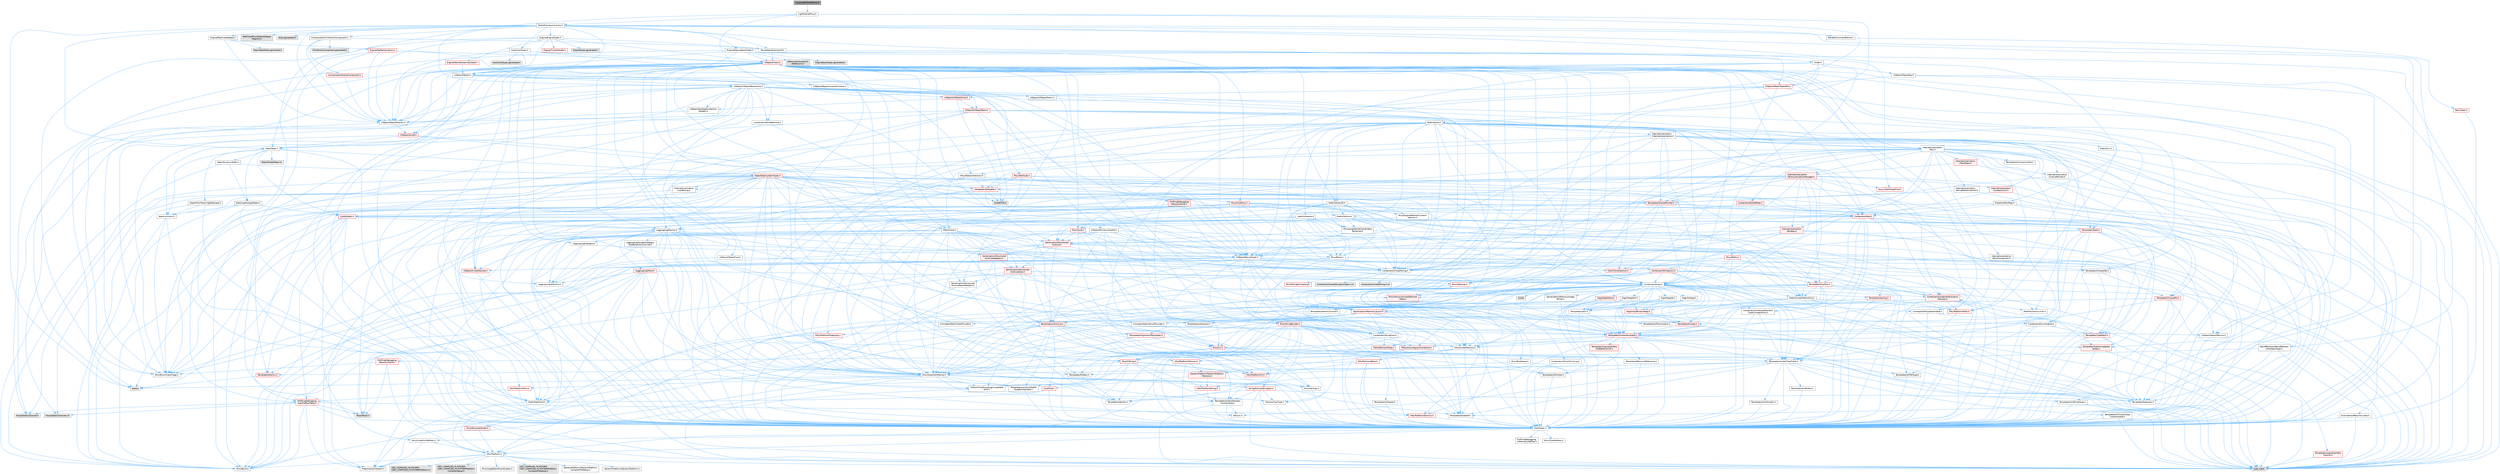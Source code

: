 digraph "LocalLightSceneProxy.h"
{
 // INTERACTIVE_SVG=YES
 // LATEX_PDF_SIZE
  bgcolor="transparent";
  edge [fontname=Helvetica,fontsize=10,labelfontname=Helvetica,labelfontsize=10];
  node [fontname=Helvetica,fontsize=10,shape=box,height=0.2,width=0.4];
  Node1 [id="Node000001",label="LocalLightSceneProxy.h",height=0.2,width=0.4,color="gray40", fillcolor="grey60", style="filled", fontcolor="black",tooltip=" "];
  Node1 -> Node2 [id="edge1_Node000001_Node000002",color="steelblue1",style="solid",tooltip=" "];
  Node2 [id="Node000002",label="LightSceneProxy.h",height=0.2,width=0.4,color="grey40", fillcolor="white", style="filled",URL="$d1/d0e/LightSceneProxy_8h.html",tooltip=" "];
  Node2 -> Node3 [id="edge2_Node000002_Node000003",color="steelblue1",style="solid",tooltip=" "];
  Node3 [id="Node000003",label="GameFramework/Actor.h",height=0.2,width=0.4,color="grey40", fillcolor="white", style="filled",URL="$d0/d43/Actor_8h.html",tooltip=" "];
  Node3 -> Node4 [id="edge3_Node000003_Node000004",color="steelblue1",style="solid",tooltip=" "];
  Node4 [id="Node000004",label="Stats/Stats.h",height=0.2,width=0.4,color="grey40", fillcolor="white", style="filled",URL="$dc/d09/Stats_8h.html",tooltip=" "];
  Node4 -> Node5 [id="edge4_Node000004_Node000005",color="steelblue1",style="solid",tooltip=" "];
  Node5 [id="Node000005",label="CoreGlobals.h",height=0.2,width=0.4,color="red", fillcolor="#FFF0F0", style="filled",URL="$d5/d8c/CoreGlobals_8h.html",tooltip=" "];
  Node5 -> Node6 [id="edge5_Node000005_Node000006",color="steelblue1",style="solid",tooltip=" "];
  Node6 [id="Node000006",label="Containers/UnrealString.h",height=0.2,width=0.4,color="grey40", fillcolor="white", style="filled",URL="$d5/dba/UnrealString_8h.html",tooltip=" "];
  Node6 -> Node7 [id="edge6_Node000006_Node000007",color="steelblue1",style="solid",tooltip=" "];
  Node7 [id="Node000007",label="Containers/UnrealStringIncludes.h.inl",height=0.2,width=0.4,color="grey60", fillcolor="#E0E0E0", style="filled",tooltip=" "];
  Node6 -> Node8 [id="edge7_Node000006_Node000008",color="steelblue1",style="solid",tooltip=" "];
  Node8 [id="Node000008",label="Containers/UnrealString.h.inl",height=0.2,width=0.4,color="grey60", fillcolor="#E0E0E0", style="filled",tooltip=" "];
  Node6 -> Node9 [id="edge8_Node000006_Node000009",color="steelblue1",style="solid",tooltip=" "];
  Node9 [id="Node000009",label="Misc/StringFormatArg.h",height=0.2,width=0.4,color="red", fillcolor="#FFF0F0", style="filled",URL="$d2/d16/StringFormatArg_8h.html",tooltip=" "];
  Node5 -> Node21 [id="edge9_Node000005_Node000021",color="steelblue1",style="solid",tooltip=" "];
  Node21 [id="Node000021",label="CoreTypes.h",height=0.2,width=0.4,color="grey40", fillcolor="white", style="filled",URL="$dc/dec/CoreTypes_8h.html",tooltip=" "];
  Node21 -> Node11 [id="edge10_Node000021_Node000011",color="steelblue1",style="solid",tooltip=" "];
  Node11 [id="Node000011",label="HAL/Platform.h",height=0.2,width=0.4,color="grey40", fillcolor="white", style="filled",URL="$d9/dd0/Platform_8h.html",tooltip=" "];
  Node11 -> Node12 [id="edge11_Node000011_Node000012",color="steelblue1",style="solid",tooltip=" "];
  Node12 [id="Node000012",label="Misc/Build.h",height=0.2,width=0.4,color="grey40", fillcolor="white", style="filled",URL="$d3/dbb/Build_8h.html",tooltip=" "];
  Node11 -> Node13 [id="edge12_Node000011_Node000013",color="steelblue1",style="solid",tooltip=" "];
  Node13 [id="Node000013",label="Misc/LargeWorldCoordinates.h",height=0.2,width=0.4,color="grey40", fillcolor="white", style="filled",URL="$d2/dcb/LargeWorldCoordinates_8h.html",tooltip=" "];
  Node11 -> Node14 [id="edge13_Node000011_Node000014",color="steelblue1",style="solid",tooltip=" "];
  Node14 [id="Node000014",label="type_traits",height=0.2,width=0.4,color="grey60", fillcolor="#E0E0E0", style="filled",tooltip=" "];
  Node11 -> Node15 [id="edge14_Node000011_Node000015",color="steelblue1",style="solid",tooltip=" "];
  Node15 [id="Node000015",label="PreprocessorHelpers.h",height=0.2,width=0.4,color="grey40", fillcolor="white", style="filled",URL="$db/ddb/PreprocessorHelpers_8h.html",tooltip=" "];
  Node11 -> Node16 [id="edge15_Node000011_Node000016",color="steelblue1",style="solid",tooltip=" "];
  Node16 [id="Node000016",label="UBT_COMPILED_PLATFORM\l/UBT_COMPILED_PLATFORMPlatform\lCompilerPreSetup.h",height=0.2,width=0.4,color="grey60", fillcolor="#E0E0E0", style="filled",tooltip=" "];
  Node11 -> Node17 [id="edge16_Node000011_Node000017",color="steelblue1",style="solid",tooltip=" "];
  Node17 [id="Node000017",label="GenericPlatform/GenericPlatform\lCompilerPreSetup.h",height=0.2,width=0.4,color="grey40", fillcolor="white", style="filled",URL="$d9/dc8/GenericPlatformCompilerPreSetup_8h.html",tooltip=" "];
  Node11 -> Node18 [id="edge17_Node000011_Node000018",color="steelblue1",style="solid",tooltip=" "];
  Node18 [id="Node000018",label="GenericPlatform/GenericPlatform.h",height=0.2,width=0.4,color="grey40", fillcolor="white", style="filled",URL="$d6/d84/GenericPlatform_8h.html",tooltip=" "];
  Node11 -> Node19 [id="edge18_Node000011_Node000019",color="steelblue1",style="solid",tooltip=" "];
  Node19 [id="Node000019",label="UBT_COMPILED_PLATFORM\l/UBT_COMPILED_PLATFORMPlatform.h",height=0.2,width=0.4,color="grey60", fillcolor="#E0E0E0", style="filled",tooltip=" "];
  Node11 -> Node20 [id="edge19_Node000011_Node000020",color="steelblue1",style="solid",tooltip=" "];
  Node20 [id="Node000020",label="UBT_COMPILED_PLATFORM\l/UBT_COMPILED_PLATFORMPlatform\lCompilerSetup.h",height=0.2,width=0.4,color="grey60", fillcolor="#E0E0E0", style="filled",tooltip=" "];
  Node21 -> Node22 [id="edge20_Node000021_Node000022",color="steelblue1",style="solid",tooltip=" "];
  Node22 [id="Node000022",label="ProfilingDebugging\l/UMemoryDefines.h",height=0.2,width=0.4,color="grey40", fillcolor="white", style="filled",URL="$d2/da2/UMemoryDefines_8h.html",tooltip=" "];
  Node21 -> Node23 [id="edge21_Node000021_Node000023",color="steelblue1",style="solid",tooltip=" "];
  Node23 [id="Node000023",label="Misc/CoreMiscDefines.h",height=0.2,width=0.4,color="grey40", fillcolor="white", style="filled",URL="$da/d38/CoreMiscDefines_8h.html",tooltip=" "];
  Node23 -> Node11 [id="edge22_Node000023_Node000011",color="steelblue1",style="solid",tooltip=" "];
  Node23 -> Node15 [id="edge23_Node000023_Node000015",color="steelblue1",style="solid",tooltip=" "];
  Node21 -> Node24 [id="edge24_Node000021_Node000024",color="steelblue1",style="solid",tooltip=" "];
  Node24 [id="Node000024",label="Misc/CoreDefines.h",height=0.2,width=0.4,color="grey40", fillcolor="white", style="filled",URL="$d3/dd2/CoreDefines_8h.html",tooltip=" "];
  Node5 -> Node31 [id="edge25_Node000005_Node000031",color="steelblue1",style="solid",tooltip=" "];
  Node31 [id="Node000031",label="Logging/LogMacros.h",height=0.2,width=0.4,color="grey40", fillcolor="white", style="filled",URL="$d0/d16/LogMacros_8h.html",tooltip=" "];
  Node31 -> Node6 [id="edge26_Node000031_Node000006",color="steelblue1",style="solid",tooltip=" "];
  Node31 -> Node21 [id="edge27_Node000031_Node000021",color="steelblue1",style="solid",tooltip=" "];
  Node31 -> Node15 [id="edge28_Node000031_Node000015",color="steelblue1",style="solid",tooltip=" "];
  Node31 -> Node32 [id="edge29_Node000031_Node000032",color="steelblue1",style="solid",tooltip=" "];
  Node32 [id="Node000032",label="Logging/LogCategory.h",height=0.2,width=0.4,color="grey40", fillcolor="white", style="filled",URL="$d9/d36/LogCategory_8h.html",tooltip=" "];
  Node32 -> Node21 [id="edge30_Node000032_Node000021",color="steelblue1",style="solid",tooltip=" "];
  Node32 -> Node33 [id="edge31_Node000032_Node000033",color="steelblue1",style="solid",tooltip=" "];
  Node33 [id="Node000033",label="Logging/LogVerbosity.h",height=0.2,width=0.4,color="grey40", fillcolor="white", style="filled",URL="$d2/d8f/LogVerbosity_8h.html",tooltip=" "];
  Node33 -> Node21 [id="edge32_Node000033_Node000021",color="steelblue1",style="solid",tooltip=" "];
  Node32 -> Node34 [id="edge33_Node000032_Node000034",color="steelblue1",style="solid",tooltip=" "];
  Node34 [id="Node000034",label="UObject/NameTypes.h",height=0.2,width=0.4,color="grey40", fillcolor="white", style="filled",URL="$d6/d35/NameTypes_8h.html",tooltip=" "];
  Node34 -> Node21 [id="edge34_Node000034_Node000021",color="steelblue1",style="solid",tooltip=" "];
  Node34 -> Node35 [id="edge35_Node000034_Node000035",color="steelblue1",style="solid",tooltip=" "];
  Node35 [id="Node000035",label="Misc/AssertionMacros.h",height=0.2,width=0.4,color="grey40", fillcolor="white", style="filled",URL="$d0/dfa/AssertionMacros_8h.html",tooltip=" "];
  Node35 -> Node21 [id="edge36_Node000035_Node000021",color="steelblue1",style="solid",tooltip=" "];
  Node35 -> Node11 [id="edge37_Node000035_Node000011",color="steelblue1",style="solid",tooltip=" "];
  Node35 -> Node36 [id="edge38_Node000035_Node000036",color="steelblue1",style="solid",tooltip=" "];
  Node36 [id="Node000036",label="HAL/PlatformMisc.h",height=0.2,width=0.4,color="red", fillcolor="#FFF0F0", style="filled",URL="$d0/df5/PlatformMisc_8h.html",tooltip=" "];
  Node36 -> Node21 [id="edge39_Node000036_Node000021",color="steelblue1",style="solid",tooltip=" "];
  Node36 -> Node60 [id="edge40_Node000036_Node000060",color="steelblue1",style="solid",tooltip=" "];
  Node60 [id="Node000060",label="ProfilingDebugging\l/CpuProfilerTrace.h",height=0.2,width=0.4,color="red", fillcolor="#FFF0F0", style="filled",URL="$da/dcb/CpuProfilerTrace_8h.html",tooltip=" "];
  Node60 -> Node21 [id="edge41_Node000060_Node000021",color="steelblue1",style="solid",tooltip=" "];
  Node60 -> Node61 [id="edge42_Node000060_Node000061",color="steelblue1",style="solid",tooltip=" "];
  Node61 [id="Node000061",label="HAL/PlatformAtomics.h",height=0.2,width=0.4,color="red", fillcolor="#FFF0F0", style="filled",URL="$d3/d36/PlatformAtomics_8h.html",tooltip=" "];
  Node61 -> Node21 [id="edge43_Node000061_Node000021",color="steelblue1",style="solid",tooltip=" "];
  Node60 -> Node15 [id="edge44_Node000060_Node000015",color="steelblue1",style="solid",tooltip=" "];
  Node60 -> Node12 [id="edge45_Node000060_Node000012",color="steelblue1",style="solid",tooltip=" "];
  Node60 -> Node65 [id="edge46_Node000060_Node000065",color="steelblue1",style="solid",tooltip=" "];
  Node65 [id="Node000065",label="Trace/Detail/Channel.h",height=0.2,width=0.4,color="grey60", fillcolor="#E0E0E0", style="filled",tooltip=" "];
  Node60 -> Node66 [id="edge47_Node000060_Node000066",color="steelblue1",style="solid",tooltip=" "];
  Node66 [id="Node000066",label="Trace/Detail/Channel.inl",height=0.2,width=0.4,color="grey60", fillcolor="#E0E0E0", style="filled",tooltip=" "];
  Node60 -> Node67 [id="edge48_Node000060_Node000067",color="steelblue1",style="solid",tooltip=" "];
  Node67 [id="Node000067",label="Trace/Trace.h",height=0.2,width=0.4,color="grey60", fillcolor="#E0E0E0", style="filled",tooltip=" "];
  Node35 -> Node15 [id="edge49_Node000035_Node000015",color="steelblue1",style="solid",tooltip=" "];
  Node35 -> Node68 [id="edge50_Node000035_Node000068",color="steelblue1",style="solid",tooltip=" "];
  Node68 [id="Node000068",label="Templates/EnableIf.h",height=0.2,width=0.4,color="grey40", fillcolor="white", style="filled",URL="$d7/d60/EnableIf_8h.html",tooltip=" "];
  Node68 -> Node21 [id="edge51_Node000068_Node000021",color="steelblue1",style="solid",tooltip=" "];
  Node35 -> Node69 [id="edge52_Node000035_Node000069",color="steelblue1",style="solid",tooltip=" "];
  Node69 [id="Node000069",label="Templates/IsArrayOrRefOf\lTypeByPredicate.h",height=0.2,width=0.4,color="grey40", fillcolor="white", style="filled",URL="$d6/da1/IsArrayOrRefOfTypeByPredicate_8h.html",tooltip=" "];
  Node69 -> Node21 [id="edge53_Node000069_Node000021",color="steelblue1",style="solid",tooltip=" "];
  Node35 -> Node70 [id="edge54_Node000035_Node000070",color="steelblue1",style="solid",tooltip=" "];
  Node70 [id="Node000070",label="Templates/IsValidVariadic\lFunctionArg.h",height=0.2,width=0.4,color="grey40", fillcolor="white", style="filled",URL="$d0/dc8/IsValidVariadicFunctionArg_8h.html",tooltip=" "];
  Node70 -> Node21 [id="edge55_Node000070_Node000021",color="steelblue1",style="solid",tooltip=" "];
  Node70 -> Node71 [id="edge56_Node000070_Node000071",color="steelblue1",style="solid",tooltip=" "];
  Node71 [id="Node000071",label="IsEnum.h",height=0.2,width=0.4,color="grey40", fillcolor="white", style="filled",URL="$d4/de5/IsEnum_8h.html",tooltip=" "];
  Node70 -> Node14 [id="edge57_Node000070_Node000014",color="steelblue1",style="solid",tooltip=" "];
  Node35 -> Node72 [id="edge58_Node000035_Node000072",color="steelblue1",style="solid",tooltip=" "];
  Node72 [id="Node000072",label="Traits/IsCharEncodingCompatible\lWith.h",height=0.2,width=0.4,color="grey40", fillcolor="white", style="filled",URL="$df/dd1/IsCharEncodingCompatibleWith_8h.html",tooltip=" "];
  Node72 -> Node14 [id="edge59_Node000072_Node000014",color="steelblue1",style="solid",tooltip=" "];
  Node72 -> Node73 [id="edge60_Node000072_Node000073",color="steelblue1",style="solid",tooltip=" "];
  Node73 [id="Node000073",label="Traits/IsCharType.h",height=0.2,width=0.4,color="grey40", fillcolor="white", style="filled",URL="$db/d51/IsCharType_8h.html",tooltip=" "];
  Node73 -> Node21 [id="edge61_Node000073_Node000021",color="steelblue1",style="solid",tooltip=" "];
  Node35 -> Node74 [id="edge62_Node000035_Node000074",color="steelblue1",style="solid",tooltip=" "];
  Node74 [id="Node000074",label="Misc/VarArgs.h",height=0.2,width=0.4,color="grey40", fillcolor="white", style="filled",URL="$d5/d6f/VarArgs_8h.html",tooltip=" "];
  Node74 -> Node21 [id="edge63_Node000074_Node000021",color="steelblue1",style="solid",tooltip=" "];
  Node35 -> Node75 [id="edge64_Node000035_Node000075",color="steelblue1",style="solid",tooltip=" "];
  Node75 [id="Node000075",label="String/FormatStringSan.h",height=0.2,width=0.4,color="red", fillcolor="#FFF0F0", style="filled",URL="$d3/d8b/FormatStringSan_8h.html",tooltip=" "];
  Node75 -> Node14 [id="edge65_Node000075_Node000014",color="steelblue1",style="solid",tooltip=" "];
  Node75 -> Node21 [id="edge66_Node000075_Node000021",color="steelblue1",style="solid",tooltip=" "];
  Node75 -> Node76 [id="edge67_Node000075_Node000076",color="steelblue1",style="solid",tooltip=" "];
  Node76 [id="Node000076",label="Templates/Requires.h",height=0.2,width=0.4,color="grey40", fillcolor="white", style="filled",URL="$dc/d96/Requires_8h.html",tooltip=" "];
  Node76 -> Node68 [id="edge68_Node000076_Node000068",color="steelblue1",style="solid",tooltip=" "];
  Node76 -> Node14 [id="edge69_Node000076_Node000014",color="steelblue1",style="solid",tooltip=" "];
  Node75 -> Node77 [id="edge70_Node000075_Node000077",color="steelblue1",style="solid",tooltip=" "];
  Node77 [id="Node000077",label="Templates/Identity.h",height=0.2,width=0.4,color="grey40", fillcolor="white", style="filled",URL="$d0/dd5/Identity_8h.html",tooltip=" "];
  Node75 -> Node70 [id="edge71_Node000075_Node000070",color="steelblue1",style="solid",tooltip=" "];
  Node75 -> Node73 [id="edge72_Node000075_Node000073",color="steelblue1",style="solid",tooltip=" "];
  Node35 -> Node81 [id="edge73_Node000035_Node000081",color="steelblue1",style="solid",tooltip=" "];
  Node81 [id="Node000081",label="atomic",height=0.2,width=0.4,color="grey60", fillcolor="#E0E0E0", style="filled",tooltip=" "];
  Node34 -> Node82 [id="edge74_Node000034_Node000082",color="steelblue1",style="solid",tooltip=" "];
  Node82 [id="Node000082",label="HAL/UnrealMemory.h",height=0.2,width=0.4,color="grey40", fillcolor="white", style="filled",URL="$d9/d96/UnrealMemory_8h.html",tooltip=" "];
  Node82 -> Node21 [id="edge75_Node000082_Node000021",color="steelblue1",style="solid",tooltip=" "];
  Node82 -> Node83 [id="edge76_Node000082_Node000083",color="steelblue1",style="solid",tooltip=" "];
  Node83 [id="Node000083",label="GenericPlatform/GenericPlatform\lMemory.h",height=0.2,width=0.4,color="red", fillcolor="#FFF0F0", style="filled",URL="$dd/d22/GenericPlatformMemory_8h.html",tooltip=" "];
  Node83 -> Node40 [id="edge77_Node000083_Node000040",color="steelblue1",style="solid",tooltip=" "];
  Node40 [id="Node000040",label="CoreFwd.h",height=0.2,width=0.4,color="red", fillcolor="#FFF0F0", style="filled",URL="$d1/d1e/CoreFwd_8h.html",tooltip=" "];
  Node40 -> Node21 [id="edge78_Node000040_Node000021",color="steelblue1",style="solid",tooltip=" "];
  Node40 -> Node41 [id="edge79_Node000040_Node000041",color="steelblue1",style="solid",tooltip=" "];
  Node41 [id="Node000041",label="Math/MathFwd.h",height=0.2,width=0.4,color="grey40", fillcolor="white", style="filled",URL="$d2/d10/MathFwd_8h.html",tooltip=" "];
  Node41 -> Node11 [id="edge80_Node000041_Node000011",color="steelblue1",style="solid",tooltip=" "];
  Node83 -> Node21 [id="edge81_Node000083_Node000021",color="steelblue1",style="solid",tooltip=" "];
  Node83 -> Node84 [id="edge82_Node000083_Node000084",color="steelblue1",style="solid",tooltip=" "];
  Node84 [id="Node000084",label="HAL/PlatformString.h",height=0.2,width=0.4,color="red", fillcolor="#FFF0F0", style="filled",URL="$db/db5/PlatformString_8h.html",tooltip=" "];
  Node84 -> Node21 [id="edge83_Node000084_Node000021",color="steelblue1",style="solid",tooltip=" "];
  Node82 -> Node86 [id="edge84_Node000082_Node000086",color="steelblue1",style="solid",tooltip=" "];
  Node86 [id="Node000086",label="HAL/MemoryBase.h",height=0.2,width=0.4,color="red", fillcolor="#FFF0F0", style="filled",URL="$d6/d9f/MemoryBase_8h.html",tooltip=" "];
  Node86 -> Node21 [id="edge85_Node000086_Node000021",color="steelblue1",style="solid",tooltip=" "];
  Node86 -> Node61 [id="edge86_Node000086_Node000061",color="steelblue1",style="solid",tooltip=" "];
  Node86 -> Node44 [id="edge87_Node000086_Node000044",color="steelblue1",style="solid",tooltip=" "];
  Node44 [id="Node000044",label="HAL/PlatformCrt.h",height=0.2,width=0.4,color="red", fillcolor="#FFF0F0", style="filled",URL="$d8/d75/PlatformCrt_8h.html",tooltip=" "];
  Node86 -> Node89 [id="edge88_Node000086_Node000089",color="steelblue1",style="solid",tooltip=" "];
  Node89 [id="Node000089",label="Templates/Atomic.h",height=0.2,width=0.4,color="red", fillcolor="#FFF0F0", style="filled",URL="$d3/d91/Atomic_8h.html",tooltip=" "];
  Node89 -> Node81 [id="edge89_Node000089_Node000081",color="steelblue1",style="solid",tooltip=" "];
  Node82 -> Node98 [id="edge90_Node000082_Node000098",color="steelblue1",style="solid",tooltip=" "];
  Node98 [id="Node000098",label="HAL/PlatformMemory.h",height=0.2,width=0.4,color="red", fillcolor="#FFF0F0", style="filled",URL="$de/d68/PlatformMemory_8h.html",tooltip=" "];
  Node98 -> Node21 [id="edge91_Node000098_Node000021",color="steelblue1",style="solid",tooltip=" "];
  Node98 -> Node83 [id="edge92_Node000098_Node000083",color="steelblue1",style="solid",tooltip=" "];
  Node82 -> Node100 [id="edge93_Node000082_Node000100",color="steelblue1",style="solid",tooltip=" "];
  Node100 [id="Node000100",label="ProfilingDebugging\l/MemoryTrace.h",height=0.2,width=0.4,color="red", fillcolor="#FFF0F0", style="filled",URL="$da/dd7/MemoryTrace_8h.html",tooltip=" "];
  Node100 -> Node11 [id="edge94_Node000100_Node000011",color="steelblue1",style="solid",tooltip=" "];
  Node100 -> Node56 [id="edge95_Node000100_Node000056",color="steelblue1",style="solid",tooltip=" "];
  Node56 [id="Node000056",label="Misc/EnumClassFlags.h",height=0.2,width=0.4,color="grey40", fillcolor="white", style="filled",URL="$d8/de7/EnumClassFlags_8h.html",tooltip=" "];
  Node100 -> Node67 [id="edge96_Node000100_Node000067",color="steelblue1",style="solid",tooltip=" "];
  Node82 -> Node101 [id="edge97_Node000082_Node000101",color="steelblue1",style="solid",tooltip=" "];
  Node101 [id="Node000101",label="Templates/IsPointer.h",height=0.2,width=0.4,color="grey40", fillcolor="white", style="filled",URL="$d7/d05/IsPointer_8h.html",tooltip=" "];
  Node101 -> Node21 [id="edge98_Node000101_Node000021",color="steelblue1",style="solid",tooltip=" "];
  Node34 -> Node102 [id="edge99_Node000034_Node000102",color="steelblue1",style="solid",tooltip=" "];
  Node102 [id="Node000102",label="Templates/UnrealTypeTraits.h",height=0.2,width=0.4,color="grey40", fillcolor="white", style="filled",URL="$d2/d2d/UnrealTypeTraits_8h.html",tooltip=" "];
  Node102 -> Node21 [id="edge100_Node000102_Node000021",color="steelblue1",style="solid",tooltip=" "];
  Node102 -> Node101 [id="edge101_Node000102_Node000101",color="steelblue1",style="solid",tooltip=" "];
  Node102 -> Node35 [id="edge102_Node000102_Node000035",color="steelblue1",style="solid",tooltip=" "];
  Node102 -> Node94 [id="edge103_Node000102_Node000094",color="steelblue1",style="solid",tooltip=" "];
  Node94 [id="Node000094",label="Templates/AndOrNot.h",height=0.2,width=0.4,color="grey40", fillcolor="white", style="filled",URL="$db/d0a/AndOrNot_8h.html",tooltip=" "];
  Node94 -> Node21 [id="edge104_Node000094_Node000021",color="steelblue1",style="solid",tooltip=" "];
  Node102 -> Node68 [id="edge105_Node000102_Node000068",color="steelblue1",style="solid",tooltip=" "];
  Node102 -> Node103 [id="edge106_Node000102_Node000103",color="steelblue1",style="solid",tooltip=" "];
  Node103 [id="Node000103",label="Templates/IsArithmetic.h",height=0.2,width=0.4,color="grey40", fillcolor="white", style="filled",URL="$d2/d5d/IsArithmetic_8h.html",tooltip=" "];
  Node103 -> Node21 [id="edge107_Node000103_Node000021",color="steelblue1",style="solid",tooltip=" "];
  Node102 -> Node71 [id="edge108_Node000102_Node000071",color="steelblue1",style="solid",tooltip=" "];
  Node102 -> Node104 [id="edge109_Node000102_Node000104",color="steelblue1",style="solid",tooltip=" "];
  Node104 [id="Node000104",label="Templates/Models.h",height=0.2,width=0.4,color="grey40", fillcolor="white", style="filled",URL="$d3/d0c/Models_8h.html",tooltip=" "];
  Node104 -> Node77 [id="edge110_Node000104_Node000077",color="steelblue1",style="solid",tooltip=" "];
  Node102 -> Node105 [id="edge111_Node000102_Node000105",color="steelblue1",style="solid",tooltip=" "];
  Node105 [id="Node000105",label="Templates/IsPODType.h",height=0.2,width=0.4,color="grey40", fillcolor="white", style="filled",URL="$d7/db1/IsPODType_8h.html",tooltip=" "];
  Node105 -> Node21 [id="edge112_Node000105_Node000021",color="steelblue1",style="solid",tooltip=" "];
  Node102 -> Node106 [id="edge113_Node000102_Node000106",color="steelblue1",style="solid",tooltip=" "];
  Node106 [id="Node000106",label="Templates/IsUECoreType.h",height=0.2,width=0.4,color="grey40", fillcolor="white", style="filled",URL="$d1/db8/IsUECoreType_8h.html",tooltip=" "];
  Node106 -> Node21 [id="edge114_Node000106_Node000021",color="steelblue1",style="solid",tooltip=" "];
  Node106 -> Node14 [id="edge115_Node000106_Node000014",color="steelblue1",style="solid",tooltip=" "];
  Node102 -> Node95 [id="edge116_Node000102_Node000095",color="steelblue1",style="solid",tooltip=" "];
  Node95 [id="Node000095",label="Templates/IsTriviallyCopy\lConstructible.h",height=0.2,width=0.4,color="grey40", fillcolor="white", style="filled",URL="$d3/d78/IsTriviallyCopyConstructible_8h.html",tooltip=" "];
  Node95 -> Node21 [id="edge117_Node000095_Node000021",color="steelblue1",style="solid",tooltip=" "];
  Node95 -> Node14 [id="edge118_Node000095_Node000014",color="steelblue1",style="solid",tooltip=" "];
  Node34 -> Node107 [id="edge119_Node000034_Node000107",color="steelblue1",style="solid",tooltip=" "];
  Node107 [id="Node000107",label="Templates/UnrealTemplate.h",height=0.2,width=0.4,color="red", fillcolor="#FFF0F0", style="filled",URL="$d4/d24/UnrealTemplate_8h.html",tooltip=" "];
  Node107 -> Node21 [id="edge120_Node000107_Node000021",color="steelblue1",style="solid",tooltip=" "];
  Node107 -> Node101 [id="edge121_Node000107_Node000101",color="steelblue1",style="solid",tooltip=" "];
  Node107 -> Node82 [id="edge122_Node000107_Node000082",color="steelblue1",style="solid",tooltip=" "];
  Node107 -> Node108 [id="edge123_Node000107_Node000108",color="steelblue1",style="solid",tooltip=" "];
  Node108 [id="Node000108",label="Templates/CopyQualifiers\lAndRefsFromTo.h",height=0.2,width=0.4,color="red", fillcolor="#FFF0F0", style="filled",URL="$d3/db3/CopyQualifiersAndRefsFromTo_8h.html",tooltip=" "];
  Node107 -> Node102 [id="edge124_Node000107_Node000102",color="steelblue1",style="solid",tooltip=" "];
  Node107 -> Node110 [id="edge125_Node000107_Node000110",color="steelblue1",style="solid",tooltip=" "];
  Node110 [id="Node000110",label="Templates/RemoveReference.h",height=0.2,width=0.4,color="grey40", fillcolor="white", style="filled",URL="$da/dbe/RemoveReference_8h.html",tooltip=" "];
  Node110 -> Node21 [id="edge126_Node000110_Node000021",color="steelblue1",style="solid",tooltip=" "];
  Node107 -> Node76 [id="edge127_Node000107_Node000076",color="steelblue1",style="solid",tooltip=" "];
  Node107 -> Node111 [id="edge128_Node000107_Node000111",color="steelblue1",style="solid",tooltip=" "];
  Node111 [id="Node000111",label="Templates/TypeCompatible\lBytes.h",height=0.2,width=0.4,color="red", fillcolor="#FFF0F0", style="filled",URL="$df/d0a/TypeCompatibleBytes_8h.html",tooltip=" "];
  Node111 -> Node21 [id="edge129_Node000111_Node000021",color="steelblue1",style="solid",tooltip=" "];
  Node111 -> Node14 [id="edge130_Node000111_Node000014",color="steelblue1",style="solid",tooltip=" "];
  Node107 -> Node77 [id="edge131_Node000107_Node000077",color="steelblue1",style="solid",tooltip=" "];
  Node107 -> Node25 [id="edge132_Node000107_Node000025",color="steelblue1",style="solid",tooltip=" "];
  Node25 [id="Node000025",label="Traits/IsContiguousContainer.h",height=0.2,width=0.4,color="red", fillcolor="#FFF0F0", style="filled",URL="$d5/d3c/IsContiguousContainer_8h.html",tooltip=" "];
  Node25 -> Node21 [id="edge133_Node000025_Node000021",color="steelblue1",style="solid",tooltip=" "];
  Node107 -> Node14 [id="edge134_Node000107_Node000014",color="steelblue1",style="solid",tooltip=" "];
  Node34 -> Node6 [id="edge135_Node000034_Node000006",color="steelblue1",style="solid",tooltip=" "];
  Node34 -> Node113 [id="edge136_Node000034_Node000113",color="steelblue1",style="solid",tooltip=" "];
  Node113 [id="Node000113",label="HAL/CriticalSection.h",height=0.2,width=0.4,color="red", fillcolor="#FFF0F0", style="filled",URL="$d6/d90/CriticalSection_8h.html",tooltip=" "];
  Node34 -> Node116 [id="edge137_Node000034_Node000116",color="steelblue1",style="solid",tooltip=" "];
  Node116 [id="Node000116",label="Containers/StringConv.h",height=0.2,width=0.4,color="red", fillcolor="#FFF0F0", style="filled",URL="$d3/ddf/StringConv_8h.html",tooltip=" "];
  Node116 -> Node21 [id="edge138_Node000116_Node000021",color="steelblue1",style="solid",tooltip=" "];
  Node116 -> Node35 [id="edge139_Node000116_Node000035",color="steelblue1",style="solid",tooltip=" "];
  Node116 -> Node117 [id="edge140_Node000116_Node000117",color="steelblue1",style="solid",tooltip=" "];
  Node117 [id="Node000117",label="Containers/ContainerAllocation\lPolicies.h",height=0.2,width=0.4,color="red", fillcolor="#FFF0F0", style="filled",URL="$d7/dff/ContainerAllocationPolicies_8h.html",tooltip=" "];
  Node117 -> Node21 [id="edge141_Node000117_Node000021",color="steelblue1",style="solid",tooltip=" "];
  Node117 -> Node117 [id="edge142_Node000117_Node000117",color="steelblue1",style="solid",tooltip=" "];
  Node117 -> Node119 [id="edge143_Node000117_Node000119",color="steelblue1",style="solid",tooltip=" "];
  Node119 [id="Node000119",label="HAL/PlatformMath.h",height=0.2,width=0.4,color="red", fillcolor="#FFF0F0", style="filled",URL="$dc/d53/PlatformMath_8h.html",tooltip=" "];
  Node119 -> Node21 [id="edge144_Node000119_Node000021",color="steelblue1",style="solid",tooltip=" "];
  Node117 -> Node82 [id="edge145_Node000117_Node000082",color="steelblue1",style="solid",tooltip=" "];
  Node117 -> Node54 [id="edge146_Node000117_Node000054",color="steelblue1",style="solid",tooltip=" "];
  Node54 [id="Node000054",label="Math/NumericLimits.h",height=0.2,width=0.4,color="grey40", fillcolor="white", style="filled",URL="$df/d1b/NumericLimits_8h.html",tooltip=" "];
  Node54 -> Node21 [id="edge147_Node000054_Node000021",color="steelblue1",style="solid",tooltip=" "];
  Node117 -> Node35 [id="edge148_Node000117_Node000035",color="steelblue1",style="solid",tooltip=" "];
  Node117 -> Node127 [id="edge149_Node000117_Node000127",color="steelblue1",style="solid",tooltip=" "];
  Node127 [id="Node000127",label="Templates/IsPolymorphic.h",height=0.2,width=0.4,color="grey40", fillcolor="white", style="filled",URL="$dc/d20/IsPolymorphic_8h.html",tooltip=" "];
  Node117 -> Node111 [id="edge150_Node000117_Node000111",color="steelblue1",style="solid",tooltip=" "];
  Node117 -> Node14 [id="edge151_Node000117_Node000014",color="steelblue1",style="solid",tooltip=" "];
  Node116 -> Node129 [id="edge152_Node000116_Node000129",color="steelblue1",style="solid",tooltip=" "];
  Node129 [id="Node000129",label="Containers/Array.h",height=0.2,width=0.4,color="grey40", fillcolor="white", style="filled",URL="$df/dd0/Array_8h.html",tooltip=" "];
  Node129 -> Node21 [id="edge153_Node000129_Node000021",color="steelblue1",style="solid",tooltip=" "];
  Node129 -> Node35 [id="edge154_Node000129_Node000035",color="steelblue1",style="solid",tooltip=" "];
  Node129 -> Node130 [id="edge155_Node000129_Node000130",color="steelblue1",style="solid",tooltip=" "];
  Node130 [id="Node000130",label="Misc/IntrusiveUnsetOptional\lState.h",height=0.2,width=0.4,color="red", fillcolor="#FFF0F0", style="filled",URL="$d2/d0a/IntrusiveUnsetOptionalState_8h.html",tooltip=" "];
  Node129 -> Node132 [id="edge156_Node000129_Node000132",color="steelblue1",style="solid",tooltip=" "];
  Node132 [id="Node000132",label="Misc/ReverseIterate.h",height=0.2,width=0.4,color="red", fillcolor="#FFF0F0", style="filled",URL="$db/de3/ReverseIterate_8h.html",tooltip=" "];
  Node132 -> Node11 [id="edge157_Node000132_Node000011",color="steelblue1",style="solid",tooltip=" "];
  Node129 -> Node82 [id="edge158_Node000129_Node000082",color="steelblue1",style="solid",tooltip=" "];
  Node129 -> Node102 [id="edge159_Node000129_Node000102",color="steelblue1",style="solid",tooltip=" "];
  Node129 -> Node107 [id="edge160_Node000129_Node000107",color="steelblue1",style="solid",tooltip=" "];
  Node129 -> Node134 [id="edge161_Node000129_Node000134",color="steelblue1",style="solid",tooltip=" "];
  Node134 [id="Node000134",label="Containers/AllowShrinking.h",height=0.2,width=0.4,color="grey40", fillcolor="white", style="filled",URL="$d7/d1a/AllowShrinking_8h.html",tooltip=" "];
  Node134 -> Node21 [id="edge162_Node000134_Node000021",color="steelblue1",style="solid",tooltip=" "];
  Node129 -> Node117 [id="edge163_Node000129_Node000117",color="steelblue1",style="solid",tooltip=" "];
  Node129 -> Node135 [id="edge164_Node000129_Node000135",color="steelblue1",style="solid",tooltip=" "];
  Node135 [id="Node000135",label="Containers/ContainerElement\lTypeCompatibility.h",height=0.2,width=0.4,color="grey40", fillcolor="white", style="filled",URL="$df/ddf/ContainerElementTypeCompatibility_8h.html",tooltip=" "];
  Node135 -> Node21 [id="edge165_Node000135_Node000021",color="steelblue1",style="solid",tooltip=" "];
  Node135 -> Node102 [id="edge166_Node000135_Node000102",color="steelblue1",style="solid",tooltip=" "];
  Node129 -> Node136 [id="edge167_Node000129_Node000136",color="steelblue1",style="solid",tooltip=" "];
  Node136 [id="Node000136",label="Serialization/Archive.h",height=0.2,width=0.4,color="red", fillcolor="#FFF0F0", style="filled",URL="$d7/d3b/Archive_8h.html",tooltip=" "];
  Node136 -> Node40 [id="edge168_Node000136_Node000040",color="steelblue1",style="solid",tooltip=" "];
  Node136 -> Node21 [id="edge169_Node000136_Node000021",color="steelblue1",style="solid",tooltip=" "];
  Node136 -> Node137 [id="edge170_Node000136_Node000137",color="steelblue1",style="solid",tooltip=" "];
  Node137 [id="Node000137",label="HAL/PlatformProperties.h",height=0.2,width=0.4,color="red", fillcolor="#FFF0F0", style="filled",URL="$d9/db0/PlatformProperties_8h.html",tooltip=" "];
  Node137 -> Node21 [id="edge171_Node000137_Node000021",color="steelblue1",style="solid",tooltip=" "];
  Node136 -> Node41 [id="edge172_Node000136_Node000041",color="steelblue1",style="solid",tooltip=" "];
  Node136 -> Node35 [id="edge173_Node000136_Node000035",color="steelblue1",style="solid",tooltip=" "];
  Node136 -> Node12 [id="edge174_Node000136_Node000012",color="steelblue1",style="solid",tooltip=" "];
  Node136 -> Node74 [id="edge175_Node000136_Node000074",color="steelblue1",style="solid",tooltip=" "];
  Node136 -> Node68 [id="edge176_Node000136_Node000068",color="steelblue1",style="solid",tooltip=" "];
  Node136 -> Node69 [id="edge177_Node000136_Node000069",color="steelblue1",style="solid",tooltip=" "];
  Node136 -> Node124 [id="edge178_Node000136_Node000124",color="steelblue1",style="solid",tooltip=" "];
  Node124 [id="Node000124",label="Templates/IsSigned.h",height=0.2,width=0.4,color="grey40", fillcolor="white", style="filled",URL="$d8/dd8/IsSigned_8h.html",tooltip=" "];
  Node124 -> Node21 [id="edge179_Node000124_Node000021",color="steelblue1",style="solid",tooltip=" "];
  Node136 -> Node70 [id="edge180_Node000136_Node000070",color="steelblue1",style="solid",tooltip=" "];
  Node136 -> Node107 [id="edge181_Node000136_Node000107",color="steelblue1",style="solid",tooltip=" "];
  Node136 -> Node72 [id="edge182_Node000136_Node000072",color="steelblue1",style="solid",tooltip=" "];
  Node136 -> Node145 [id="edge183_Node000136_Node000145",color="steelblue1",style="solid",tooltip=" "];
  Node145 [id="Node000145",label="UObject/ObjectVersion.h",height=0.2,width=0.4,color="grey40", fillcolor="white", style="filled",URL="$da/d63/ObjectVersion_8h.html",tooltip=" "];
  Node145 -> Node21 [id="edge184_Node000145_Node000021",color="steelblue1",style="solid",tooltip=" "];
  Node129 -> Node146 [id="edge185_Node000129_Node000146",color="steelblue1",style="solid",tooltip=" "];
  Node146 [id="Node000146",label="Serialization/MemoryImage\lWriter.h",height=0.2,width=0.4,color="grey40", fillcolor="white", style="filled",URL="$d0/d08/MemoryImageWriter_8h.html",tooltip=" "];
  Node146 -> Node21 [id="edge186_Node000146_Node000021",color="steelblue1",style="solid",tooltip=" "];
  Node146 -> Node147 [id="edge187_Node000146_Node000147",color="steelblue1",style="solid",tooltip=" "];
  Node147 [id="Node000147",label="Serialization/MemoryLayout.h",height=0.2,width=0.4,color="red", fillcolor="#FFF0F0", style="filled",URL="$d7/d66/MemoryLayout_8h.html",tooltip=" "];
  Node147 -> Node148 [id="edge188_Node000147_Node000148",color="steelblue1",style="solid",tooltip=" "];
  Node148 [id="Node000148",label="Concepts/StaticClassProvider.h",height=0.2,width=0.4,color="grey40", fillcolor="white", style="filled",URL="$dd/d83/StaticClassProvider_8h.html",tooltip=" "];
  Node147 -> Node149 [id="edge189_Node000147_Node000149",color="steelblue1",style="solid",tooltip=" "];
  Node149 [id="Node000149",label="Concepts/StaticStructProvider.h",height=0.2,width=0.4,color="grey40", fillcolor="white", style="filled",URL="$d5/d77/StaticStructProvider_8h.html",tooltip=" "];
  Node147 -> Node150 [id="edge190_Node000147_Node000150",color="steelblue1",style="solid",tooltip=" "];
  Node150 [id="Node000150",label="Containers/EnumAsByte.h",height=0.2,width=0.4,color="grey40", fillcolor="white", style="filled",URL="$d6/d9a/EnumAsByte_8h.html",tooltip=" "];
  Node150 -> Node21 [id="edge191_Node000150_Node000021",color="steelblue1",style="solid",tooltip=" "];
  Node150 -> Node105 [id="edge192_Node000150_Node000105",color="steelblue1",style="solid",tooltip=" "];
  Node150 -> Node151 [id="edge193_Node000150_Node000151",color="steelblue1",style="solid",tooltip=" "];
  Node151 [id="Node000151",label="Templates/TypeHash.h",height=0.2,width=0.4,color="red", fillcolor="#FFF0F0", style="filled",URL="$d1/d62/TypeHash_8h.html",tooltip=" "];
  Node151 -> Node21 [id="edge194_Node000151_Node000021",color="steelblue1",style="solid",tooltip=" "];
  Node151 -> Node76 [id="edge195_Node000151_Node000076",color="steelblue1",style="solid",tooltip=" "];
  Node151 -> Node152 [id="edge196_Node000151_Node000152",color="steelblue1",style="solid",tooltip=" "];
  Node152 [id="Node000152",label="Misc/Crc.h",height=0.2,width=0.4,color="red", fillcolor="#FFF0F0", style="filled",URL="$d4/dd2/Crc_8h.html",tooltip=" "];
  Node152 -> Node21 [id="edge197_Node000152_Node000021",color="steelblue1",style="solid",tooltip=" "];
  Node152 -> Node84 [id="edge198_Node000152_Node000084",color="steelblue1",style="solid",tooltip=" "];
  Node152 -> Node35 [id="edge199_Node000152_Node000035",color="steelblue1",style="solid",tooltip=" "];
  Node152 -> Node153 [id="edge200_Node000152_Node000153",color="steelblue1",style="solid",tooltip=" "];
  Node153 [id="Node000153",label="Misc/CString.h",height=0.2,width=0.4,color="red", fillcolor="#FFF0F0", style="filled",URL="$d2/d49/CString_8h.html",tooltip=" "];
  Node153 -> Node21 [id="edge201_Node000153_Node000021",color="steelblue1",style="solid",tooltip=" "];
  Node153 -> Node44 [id="edge202_Node000153_Node000044",color="steelblue1",style="solid",tooltip=" "];
  Node153 -> Node84 [id="edge203_Node000153_Node000084",color="steelblue1",style="solid",tooltip=" "];
  Node153 -> Node35 [id="edge204_Node000153_Node000035",color="steelblue1",style="solid",tooltip=" "];
  Node153 -> Node74 [id="edge205_Node000153_Node000074",color="steelblue1",style="solid",tooltip=" "];
  Node153 -> Node69 [id="edge206_Node000153_Node000069",color="steelblue1",style="solid",tooltip=" "];
  Node153 -> Node70 [id="edge207_Node000153_Node000070",color="steelblue1",style="solid",tooltip=" "];
  Node153 -> Node72 [id="edge208_Node000153_Node000072",color="steelblue1",style="solid",tooltip=" "];
  Node152 -> Node102 [id="edge209_Node000152_Node000102",color="steelblue1",style="solid",tooltip=" "];
  Node152 -> Node73 [id="edge210_Node000152_Node000073",color="steelblue1",style="solid",tooltip=" "];
  Node151 -> Node14 [id="edge211_Node000151_Node000014",color="steelblue1",style="solid",tooltip=" "];
  Node147 -> Node38 [id="edge212_Node000147_Node000038",color="steelblue1",style="solid",tooltip=" "];
  Node38 [id="Node000038",label="Containers/StringFwd.h",height=0.2,width=0.4,color="grey40", fillcolor="white", style="filled",URL="$df/d37/StringFwd_8h.html",tooltip=" "];
  Node38 -> Node21 [id="edge213_Node000038_Node000021",color="steelblue1",style="solid",tooltip=" "];
  Node38 -> Node39 [id="edge214_Node000038_Node000039",color="steelblue1",style="solid",tooltip=" "];
  Node39 [id="Node000039",label="Traits/ElementType.h",height=0.2,width=0.4,color="red", fillcolor="#FFF0F0", style="filled",URL="$d5/d4f/ElementType_8h.html",tooltip=" "];
  Node39 -> Node11 [id="edge215_Node000039_Node000011",color="steelblue1",style="solid",tooltip=" "];
  Node39 -> Node14 [id="edge216_Node000039_Node000014",color="steelblue1",style="solid",tooltip=" "];
  Node38 -> Node25 [id="edge217_Node000038_Node000025",color="steelblue1",style="solid",tooltip=" "];
  Node147 -> Node82 [id="edge218_Node000147_Node000082",color="steelblue1",style="solid",tooltip=" "];
  Node147 -> Node68 [id="edge219_Node000147_Node000068",color="steelblue1",style="solid",tooltip=" "];
  Node147 -> Node159 [id="edge220_Node000147_Node000159",color="steelblue1",style="solid",tooltip=" "];
  Node159 [id="Node000159",label="Templates/IsAbstract.h",height=0.2,width=0.4,color="grey40", fillcolor="white", style="filled",URL="$d8/db7/IsAbstract_8h.html",tooltip=" "];
  Node147 -> Node127 [id="edge221_Node000147_Node000127",color="steelblue1",style="solid",tooltip=" "];
  Node147 -> Node104 [id="edge222_Node000147_Node000104",color="steelblue1",style="solid",tooltip=" "];
  Node147 -> Node107 [id="edge223_Node000147_Node000107",color="steelblue1",style="solid",tooltip=" "];
  Node129 -> Node160 [id="edge224_Node000129_Node000160",color="steelblue1",style="solid",tooltip=" "];
  Node160 [id="Node000160",label="Algo/Heapify.h",height=0.2,width=0.4,color="grey40", fillcolor="white", style="filled",URL="$d0/d2a/Heapify_8h.html",tooltip=" "];
  Node160 -> Node161 [id="edge225_Node000160_Node000161",color="steelblue1",style="solid",tooltip=" "];
  Node161 [id="Node000161",label="Algo/Impl/BinaryHeap.h",height=0.2,width=0.4,color="red", fillcolor="#FFF0F0", style="filled",URL="$d7/da3/Algo_2Impl_2BinaryHeap_8h.html",tooltip=" "];
  Node161 -> Node162 [id="edge226_Node000161_Node000162",color="steelblue1",style="solid",tooltip=" "];
  Node162 [id="Node000162",label="Templates/Invoke.h",height=0.2,width=0.4,color="red", fillcolor="#FFF0F0", style="filled",URL="$d7/deb/Invoke_8h.html",tooltip=" "];
  Node162 -> Node21 [id="edge227_Node000162_Node000021",color="steelblue1",style="solid",tooltip=" "];
  Node162 -> Node107 [id="edge228_Node000162_Node000107",color="steelblue1",style="solid",tooltip=" "];
  Node162 -> Node14 [id="edge229_Node000162_Node000014",color="steelblue1",style="solid",tooltip=" "];
  Node161 -> Node14 [id="edge230_Node000161_Node000014",color="steelblue1",style="solid",tooltip=" "];
  Node160 -> Node166 [id="edge231_Node000160_Node000166",color="steelblue1",style="solid",tooltip=" "];
  Node166 [id="Node000166",label="Templates/IdentityFunctor.h",height=0.2,width=0.4,color="grey40", fillcolor="white", style="filled",URL="$d7/d2e/IdentityFunctor_8h.html",tooltip=" "];
  Node166 -> Node11 [id="edge232_Node000166_Node000011",color="steelblue1",style="solid",tooltip=" "];
  Node160 -> Node162 [id="edge233_Node000160_Node000162",color="steelblue1",style="solid",tooltip=" "];
  Node160 -> Node167 [id="edge234_Node000160_Node000167",color="steelblue1",style="solid",tooltip=" "];
  Node167 [id="Node000167",label="Templates/Less.h",height=0.2,width=0.4,color="grey40", fillcolor="white", style="filled",URL="$de/dc8/Less_8h.html",tooltip=" "];
  Node167 -> Node21 [id="edge235_Node000167_Node000021",color="steelblue1",style="solid",tooltip=" "];
  Node167 -> Node107 [id="edge236_Node000167_Node000107",color="steelblue1",style="solid",tooltip=" "];
  Node160 -> Node107 [id="edge237_Node000160_Node000107",color="steelblue1",style="solid",tooltip=" "];
  Node129 -> Node168 [id="edge238_Node000129_Node000168",color="steelblue1",style="solid",tooltip=" "];
  Node168 [id="Node000168",label="Algo/HeapSort.h",height=0.2,width=0.4,color="grey40", fillcolor="white", style="filled",URL="$d3/d92/HeapSort_8h.html",tooltip=" "];
  Node168 -> Node161 [id="edge239_Node000168_Node000161",color="steelblue1",style="solid",tooltip=" "];
  Node168 -> Node166 [id="edge240_Node000168_Node000166",color="steelblue1",style="solid",tooltip=" "];
  Node168 -> Node167 [id="edge241_Node000168_Node000167",color="steelblue1",style="solid",tooltip=" "];
  Node168 -> Node107 [id="edge242_Node000168_Node000107",color="steelblue1",style="solid",tooltip=" "];
  Node129 -> Node169 [id="edge243_Node000129_Node000169",color="steelblue1",style="solid",tooltip=" "];
  Node169 [id="Node000169",label="Algo/IsHeap.h",height=0.2,width=0.4,color="grey40", fillcolor="white", style="filled",URL="$de/d32/IsHeap_8h.html",tooltip=" "];
  Node169 -> Node161 [id="edge244_Node000169_Node000161",color="steelblue1",style="solid",tooltip=" "];
  Node169 -> Node166 [id="edge245_Node000169_Node000166",color="steelblue1",style="solid",tooltip=" "];
  Node169 -> Node162 [id="edge246_Node000169_Node000162",color="steelblue1",style="solid",tooltip=" "];
  Node169 -> Node167 [id="edge247_Node000169_Node000167",color="steelblue1",style="solid",tooltip=" "];
  Node169 -> Node107 [id="edge248_Node000169_Node000107",color="steelblue1",style="solid",tooltip=" "];
  Node129 -> Node161 [id="edge249_Node000129_Node000161",color="steelblue1",style="solid",tooltip=" "];
  Node129 -> Node170 [id="edge250_Node000129_Node000170",color="steelblue1",style="solid",tooltip=" "];
  Node170 [id="Node000170",label="Algo/StableSort.h",height=0.2,width=0.4,color="red", fillcolor="#FFF0F0", style="filled",URL="$d7/d3c/StableSort_8h.html",tooltip=" "];
  Node170 -> Node166 [id="edge251_Node000170_Node000166",color="steelblue1",style="solid",tooltip=" "];
  Node170 -> Node162 [id="edge252_Node000170_Node000162",color="steelblue1",style="solid",tooltip=" "];
  Node170 -> Node167 [id="edge253_Node000170_Node000167",color="steelblue1",style="solid",tooltip=" "];
  Node170 -> Node107 [id="edge254_Node000170_Node000107",color="steelblue1",style="solid",tooltip=" "];
  Node129 -> Node173 [id="edge255_Node000129_Node000173",color="steelblue1",style="solid",tooltip=" "];
  Node173 [id="Node000173",label="Concepts/GetTypeHashable.h",height=0.2,width=0.4,color="grey40", fillcolor="white", style="filled",URL="$d3/da2/GetTypeHashable_8h.html",tooltip=" "];
  Node173 -> Node21 [id="edge256_Node000173_Node000021",color="steelblue1",style="solid",tooltip=" "];
  Node173 -> Node151 [id="edge257_Node000173_Node000151",color="steelblue1",style="solid",tooltip=" "];
  Node129 -> Node166 [id="edge258_Node000129_Node000166",color="steelblue1",style="solid",tooltip=" "];
  Node129 -> Node162 [id="edge259_Node000129_Node000162",color="steelblue1",style="solid",tooltip=" "];
  Node129 -> Node167 [id="edge260_Node000129_Node000167",color="steelblue1",style="solid",tooltip=" "];
  Node129 -> Node174 [id="edge261_Node000129_Node000174",color="steelblue1",style="solid",tooltip=" "];
  Node174 [id="Node000174",label="Templates/LosesQualifiers\lFromTo.h",height=0.2,width=0.4,color="red", fillcolor="#FFF0F0", style="filled",URL="$d2/db3/LosesQualifiersFromTo_8h.html",tooltip=" "];
  Node174 -> Node14 [id="edge262_Node000174_Node000014",color="steelblue1",style="solid",tooltip=" "];
  Node129 -> Node76 [id="edge263_Node000129_Node000076",color="steelblue1",style="solid",tooltip=" "];
  Node129 -> Node175 [id="edge264_Node000129_Node000175",color="steelblue1",style="solid",tooltip=" "];
  Node175 [id="Node000175",label="Templates/Sorting.h",height=0.2,width=0.4,color="red", fillcolor="#FFF0F0", style="filled",URL="$d3/d9e/Sorting_8h.html",tooltip=" "];
  Node175 -> Node21 [id="edge265_Node000175_Node000021",color="steelblue1",style="solid",tooltip=" "];
  Node175 -> Node119 [id="edge266_Node000175_Node000119",color="steelblue1",style="solid",tooltip=" "];
  Node175 -> Node167 [id="edge267_Node000175_Node000167",color="steelblue1",style="solid",tooltip=" "];
  Node129 -> Node179 [id="edge268_Node000129_Node000179",color="steelblue1",style="solid",tooltip=" "];
  Node179 [id="Node000179",label="Templates/AlignmentTemplates.h",height=0.2,width=0.4,color="red", fillcolor="#FFF0F0", style="filled",URL="$dd/d32/AlignmentTemplates_8h.html",tooltip=" "];
  Node179 -> Node21 [id="edge269_Node000179_Node000021",color="steelblue1",style="solid",tooltip=" "];
  Node179 -> Node101 [id="edge270_Node000179_Node000101",color="steelblue1",style="solid",tooltip=" "];
  Node129 -> Node39 [id="edge271_Node000129_Node000039",color="steelblue1",style="solid",tooltip=" "];
  Node129 -> Node125 [id="edge272_Node000129_Node000125",color="steelblue1",style="solid",tooltip=" "];
  Node125 [id="Node000125",label="limits",height=0.2,width=0.4,color="grey60", fillcolor="#E0E0E0", style="filled",tooltip=" "];
  Node129 -> Node14 [id="edge273_Node000129_Node000014",color="steelblue1",style="solid",tooltip=" "];
  Node116 -> Node153 [id="edge274_Node000116_Node000153",color="steelblue1",style="solid",tooltip=" "];
  Node116 -> Node107 [id="edge275_Node000116_Node000107",color="steelblue1",style="solid",tooltip=" "];
  Node116 -> Node102 [id="edge276_Node000116_Node000102",color="steelblue1",style="solid",tooltip=" "];
  Node116 -> Node39 [id="edge277_Node000116_Node000039",color="steelblue1",style="solid",tooltip=" "];
  Node116 -> Node72 [id="edge278_Node000116_Node000072",color="steelblue1",style="solid",tooltip=" "];
  Node116 -> Node25 [id="edge279_Node000116_Node000025",color="steelblue1",style="solid",tooltip=" "];
  Node116 -> Node14 [id="edge280_Node000116_Node000014",color="steelblue1",style="solid",tooltip=" "];
  Node34 -> Node38 [id="edge281_Node000034_Node000038",color="steelblue1",style="solid",tooltip=" "];
  Node34 -> Node181 [id="edge282_Node000034_Node000181",color="steelblue1",style="solid",tooltip=" "];
  Node181 [id="Node000181",label="UObject/UnrealNames.h",height=0.2,width=0.4,color="red", fillcolor="#FFF0F0", style="filled",URL="$d8/db1/UnrealNames_8h.html",tooltip=" "];
  Node181 -> Node21 [id="edge283_Node000181_Node000021",color="steelblue1",style="solid",tooltip=" "];
  Node34 -> Node89 [id="edge284_Node000034_Node000089",color="steelblue1",style="solid",tooltip=" "];
  Node34 -> Node147 [id="edge285_Node000034_Node000147",color="steelblue1",style="solid",tooltip=" "];
  Node34 -> Node130 [id="edge286_Node000034_Node000130",color="steelblue1",style="solid",tooltip=" "];
  Node34 -> Node183 [id="edge287_Node000034_Node000183",color="steelblue1",style="solid",tooltip=" "];
  Node183 [id="Node000183",label="Misc/StringBuilder.h",height=0.2,width=0.4,color="red", fillcolor="#FFF0F0", style="filled",URL="$d4/d52/StringBuilder_8h.html",tooltip=" "];
  Node183 -> Node38 [id="edge288_Node000183_Node000038",color="steelblue1",style="solid",tooltip=" "];
  Node183 -> Node21 [id="edge289_Node000183_Node000021",color="steelblue1",style="solid",tooltip=" "];
  Node183 -> Node84 [id="edge290_Node000183_Node000084",color="steelblue1",style="solid",tooltip=" "];
  Node183 -> Node82 [id="edge291_Node000183_Node000082",color="steelblue1",style="solid",tooltip=" "];
  Node183 -> Node35 [id="edge292_Node000183_Node000035",color="steelblue1",style="solid",tooltip=" "];
  Node183 -> Node153 [id="edge293_Node000183_Node000153",color="steelblue1",style="solid",tooltip=" "];
  Node183 -> Node68 [id="edge294_Node000183_Node000068",color="steelblue1",style="solid",tooltip=" "];
  Node183 -> Node69 [id="edge295_Node000183_Node000069",color="steelblue1",style="solid",tooltip=" "];
  Node183 -> Node70 [id="edge296_Node000183_Node000070",color="steelblue1",style="solid",tooltip=" "];
  Node183 -> Node76 [id="edge297_Node000183_Node000076",color="steelblue1",style="solid",tooltip=" "];
  Node183 -> Node107 [id="edge298_Node000183_Node000107",color="steelblue1",style="solid",tooltip=" "];
  Node183 -> Node102 [id="edge299_Node000183_Node000102",color="steelblue1",style="solid",tooltip=" "];
  Node183 -> Node72 [id="edge300_Node000183_Node000072",color="steelblue1",style="solid",tooltip=" "];
  Node183 -> Node73 [id="edge301_Node000183_Node000073",color="steelblue1",style="solid",tooltip=" "];
  Node183 -> Node25 [id="edge302_Node000183_Node000025",color="steelblue1",style="solid",tooltip=" "];
  Node183 -> Node14 [id="edge303_Node000183_Node000014",color="steelblue1",style="solid",tooltip=" "];
  Node34 -> Node67 [id="edge304_Node000034_Node000067",color="steelblue1",style="solid",tooltip=" "];
  Node31 -> Node189 [id="edge305_Node000031_Node000189",color="steelblue1",style="solid",tooltip=" "];
  Node189 [id="Node000189",label="Logging/LogScopedCategory\lAndVerbosityOverride.h",height=0.2,width=0.4,color="grey40", fillcolor="white", style="filled",URL="$de/dba/LogScopedCategoryAndVerbosityOverride_8h.html",tooltip=" "];
  Node189 -> Node21 [id="edge306_Node000189_Node000021",color="steelblue1",style="solid",tooltip=" "];
  Node189 -> Node33 [id="edge307_Node000189_Node000033",color="steelblue1",style="solid",tooltip=" "];
  Node189 -> Node34 [id="edge308_Node000189_Node000034",color="steelblue1",style="solid",tooltip=" "];
  Node31 -> Node190 [id="edge309_Node000031_Node000190",color="steelblue1",style="solid",tooltip=" "];
  Node190 [id="Node000190",label="Logging/LogTrace.h",height=0.2,width=0.4,color="red", fillcolor="#FFF0F0", style="filled",URL="$d5/d91/LogTrace_8h.html",tooltip=" "];
  Node190 -> Node21 [id="edge310_Node000190_Node000021",color="steelblue1",style="solid",tooltip=" "];
  Node190 -> Node129 [id="edge311_Node000190_Node000129",color="steelblue1",style="solid",tooltip=" "];
  Node190 -> Node15 [id="edge312_Node000190_Node000015",color="steelblue1",style="solid",tooltip=" "];
  Node190 -> Node33 [id="edge313_Node000190_Node000033",color="steelblue1",style="solid",tooltip=" "];
  Node190 -> Node12 [id="edge314_Node000190_Node000012",color="steelblue1",style="solid",tooltip=" "];
  Node190 -> Node69 [id="edge315_Node000190_Node000069",color="steelblue1",style="solid",tooltip=" "];
  Node190 -> Node67 [id="edge316_Node000190_Node000067",color="steelblue1",style="solid",tooltip=" "];
  Node190 -> Node72 [id="edge317_Node000190_Node000072",color="steelblue1",style="solid",tooltip=" "];
  Node31 -> Node33 [id="edge318_Node000031_Node000033",color="steelblue1",style="solid",tooltip=" "];
  Node31 -> Node35 [id="edge319_Node000031_Node000035",color="steelblue1",style="solid",tooltip=" "];
  Node31 -> Node12 [id="edge320_Node000031_Node000012",color="steelblue1",style="solid",tooltip=" "];
  Node31 -> Node74 [id="edge321_Node000031_Node000074",color="steelblue1",style="solid",tooltip=" "];
  Node31 -> Node75 [id="edge322_Node000031_Node000075",color="steelblue1",style="solid",tooltip=" "];
  Node31 -> Node68 [id="edge323_Node000031_Node000068",color="steelblue1",style="solid",tooltip=" "];
  Node31 -> Node69 [id="edge324_Node000031_Node000069",color="steelblue1",style="solid",tooltip=" "];
  Node31 -> Node70 [id="edge325_Node000031_Node000070",color="steelblue1",style="solid",tooltip=" "];
  Node31 -> Node72 [id="edge326_Node000031_Node000072",color="steelblue1",style="solid",tooltip=" "];
  Node31 -> Node14 [id="edge327_Node000031_Node000014",color="steelblue1",style="solid",tooltip=" "];
  Node5 -> Node12 [id="edge328_Node000005_Node000012",color="steelblue1",style="solid",tooltip=" "];
  Node5 -> Node56 [id="edge329_Node000005_Node000056",color="steelblue1",style="solid",tooltip=" "];
  Node5 -> Node60 [id="edge330_Node000005_Node000060",color="steelblue1",style="solid",tooltip=" "];
  Node5 -> Node89 [id="edge331_Node000005_Node000089",color="steelblue1",style="solid",tooltip=" "];
  Node5 -> Node34 [id="edge332_Node000005_Node000034",color="steelblue1",style="solid",tooltip=" "];
  Node5 -> Node81 [id="edge333_Node000005_Node000081",color="steelblue1",style="solid",tooltip=" "];
  Node4 -> Node21 [id="edge334_Node000004_Node000021",color="steelblue1",style="solid",tooltip=" "];
  Node4 -> Node191 [id="edge335_Node000004_Node000191",color="steelblue1",style="solid",tooltip=" "];
  Node191 [id="Node000191",label="StatsCommon.h",height=0.2,width=0.4,color="grey40", fillcolor="white", style="filled",URL="$df/d16/StatsCommon_8h.html",tooltip=" "];
  Node191 -> Node21 [id="edge336_Node000191_Node000021",color="steelblue1",style="solid",tooltip=" "];
  Node191 -> Node12 [id="edge337_Node000191_Node000012",color="steelblue1",style="solid",tooltip=" "];
  Node191 -> Node56 [id="edge338_Node000191_Node000056",color="steelblue1",style="solid",tooltip=" "];
  Node4 -> Node192 [id="edge339_Node000004_Node000192",color="steelblue1",style="solid",tooltip=" "];
  Node192 [id="Node000192",label="Stats/DynamicStats.h",height=0.2,width=0.4,color="grey40", fillcolor="white", style="filled",URL="$dc/d24/DynamicStats_8h.html",tooltip=" "];
  Node192 -> Node12 [id="edge340_Node000192_Node000012",color="steelblue1",style="solid",tooltip=" "];
  Node192 -> Node193 [id="edge341_Node000192_Node000193",color="steelblue1",style="solid",tooltip=" "];
  Node193 [id="Node000193",label="Stats/LightweightStats.h",height=0.2,width=0.4,color="grey40", fillcolor="white", style="filled",URL="$d5/d66/LightweightStats_8h.html",tooltip=" "];
  Node193 -> Node21 [id="edge342_Node000193_Node000021",color="steelblue1",style="solid",tooltip=" "];
  Node193 -> Node5 [id="edge343_Node000193_Node000005",color="steelblue1",style="solid",tooltip=" "];
  Node193 -> Node12 [id="edge344_Node000193_Node000012",color="steelblue1",style="solid",tooltip=" "];
  Node193 -> Node191 [id="edge345_Node000193_Node000191",color="steelblue1",style="solid",tooltip=" "];
  Node192 -> Node194 [id="edge346_Node000192_Node000194",color="steelblue1",style="solid",tooltip=" "];
  Node194 [id="Node000194",label="Stats/StatsSystemTypes.h",height=0.2,width=0.4,color="red", fillcolor="#FFF0F0", style="filled",URL="$d1/d5a/StatsSystemTypes_8h.html",tooltip=" "];
  Node194 -> Node12 [id="edge347_Node000194_Node000012",color="steelblue1",style="solid",tooltip=" "];
  Node194 -> Node23 [id="edge348_Node000194_Node000023",color="steelblue1",style="solid",tooltip=" "];
  Node194 -> Node129 [id="edge349_Node000194_Node000129",color="steelblue1",style="solid",tooltip=" "];
  Node194 -> Node117 [id="edge350_Node000194_Node000117",color="steelblue1",style="solid",tooltip=" "];
  Node194 -> Node6 [id="edge351_Node000194_Node000006",color="steelblue1",style="solid",tooltip=" "];
  Node194 -> Node5 [id="edge352_Node000194_Node000005",color="steelblue1",style="solid",tooltip=" "];
  Node194 -> Node21 [id="edge353_Node000194_Node000021",color="steelblue1",style="solid",tooltip=" "];
  Node194 -> Node203 [id="edge354_Node000194_Node000203",color="steelblue1",style="solid",tooltip=" "];
  Node203 [id="Node000203",label="Delegates/Delegate.h",height=0.2,width=0.4,color="red", fillcolor="#FFF0F0", style="filled",URL="$d4/d80/Delegate_8h.html",tooltip=" "];
  Node203 -> Node21 [id="edge355_Node000203_Node000021",color="steelblue1",style="solid",tooltip=" "];
  Node203 -> Node35 [id="edge356_Node000203_Node000035",color="steelblue1",style="solid",tooltip=" "];
  Node203 -> Node34 [id="edge357_Node000203_Node000034",color="steelblue1",style="solid",tooltip=" "];
  Node203 -> Node204 [id="edge358_Node000203_Node000204",color="steelblue1",style="solid",tooltip=" "];
  Node204 [id="Node000204",label="Templates/SharedPointer.h",height=0.2,width=0.4,color="red", fillcolor="#FFF0F0", style="filled",URL="$d2/d17/SharedPointer_8h.html",tooltip=" "];
  Node204 -> Node21 [id="edge359_Node000204_Node000021",color="steelblue1",style="solid",tooltip=" "];
  Node204 -> Node130 [id="edge360_Node000204_Node000130",color="steelblue1",style="solid",tooltip=" "];
  Node204 -> Node35 [id="edge361_Node000204_Node000035",color="steelblue1",style="solid",tooltip=" "];
  Node204 -> Node82 [id="edge362_Node000204_Node000082",color="steelblue1",style="solid",tooltip=" "];
  Node204 -> Node129 [id="edge363_Node000204_Node000129",color="steelblue1",style="solid",tooltip=" "];
  Node204 -> Node206 [id="edge364_Node000204_Node000206",color="steelblue1",style="solid",tooltip=" "];
  Node206 [id="Node000206",label="Containers/Map.h",height=0.2,width=0.4,color="red", fillcolor="#FFF0F0", style="filled",URL="$df/d79/Map_8h.html",tooltip=" "];
  Node206 -> Node21 [id="edge365_Node000206_Node000021",color="steelblue1",style="solid",tooltip=" "];
  Node206 -> Node135 [id="edge366_Node000206_Node000135",color="steelblue1",style="solid",tooltip=" "];
  Node206 -> Node6 [id="edge367_Node000206_Node000006",color="steelblue1",style="solid",tooltip=" "];
  Node206 -> Node35 [id="edge368_Node000206_Node000035",color="steelblue1",style="solid",tooltip=" "];
  Node206 -> Node201 [id="edge369_Node000206_Node000201",color="steelblue1",style="solid",tooltip=" "];
  Node201 [id="Node000201",label="Templates/Function.h",height=0.2,width=0.4,color="red", fillcolor="#FFF0F0", style="filled",URL="$df/df5/Function_8h.html",tooltip=" "];
  Node201 -> Node21 [id="edge370_Node000201_Node000021",color="steelblue1",style="solid",tooltip=" "];
  Node201 -> Node35 [id="edge371_Node000201_Node000035",color="steelblue1",style="solid",tooltip=" "];
  Node201 -> Node130 [id="edge372_Node000201_Node000130",color="steelblue1",style="solid",tooltip=" "];
  Node201 -> Node82 [id="edge373_Node000201_Node000082",color="steelblue1",style="solid",tooltip=" "];
  Node201 -> Node102 [id="edge374_Node000201_Node000102",color="steelblue1",style="solid",tooltip=" "];
  Node201 -> Node162 [id="edge375_Node000201_Node000162",color="steelblue1",style="solid",tooltip=" "];
  Node201 -> Node107 [id="edge376_Node000201_Node000107",color="steelblue1",style="solid",tooltip=" "];
  Node201 -> Node76 [id="edge377_Node000201_Node000076",color="steelblue1",style="solid",tooltip=" "];
  Node201 -> Node178 [id="edge378_Node000201_Node000178",color="steelblue1",style="solid",tooltip=" "];
  Node178 [id="Node000178",label="Math/UnrealMathUtility.h",height=0.2,width=0.4,color="grey40", fillcolor="white", style="filled",URL="$db/db8/UnrealMathUtility_8h.html",tooltip=" "];
  Node178 -> Node21 [id="edge379_Node000178_Node000021",color="steelblue1",style="solid",tooltip=" "];
  Node178 -> Node35 [id="edge380_Node000178_Node000035",color="steelblue1",style="solid",tooltip=" "];
  Node178 -> Node119 [id="edge381_Node000178_Node000119",color="steelblue1",style="solid",tooltip=" "];
  Node178 -> Node41 [id="edge382_Node000178_Node000041",color="steelblue1",style="solid",tooltip=" "];
  Node178 -> Node77 [id="edge383_Node000178_Node000077",color="steelblue1",style="solid",tooltip=" "];
  Node178 -> Node76 [id="edge384_Node000178_Node000076",color="steelblue1",style="solid",tooltip=" "];
  Node201 -> Node14 [id="edge385_Node000201_Node000014",color="steelblue1",style="solid",tooltip=" "];
  Node206 -> Node175 [id="edge386_Node000206_Node000175",color="steelblue1",style="solid",tooltip=" "];
  Node206 -> Node230 [id="edge387_Node000206_Node000230",color="steelblue1",style="solid",tooltip=" "];
  Node230 [id="Node000230",label="Templates/Tuple.h",height=0.2,width=0.4,color="red", fillcolor="#FFF0F0", style="filled",URL="$d2/d4f/Tuple_8h.html",tooltip=" "];
  Node230 -> Node21 [id="edge388_Node000230_Node000021",color="steelblue1",style="solid",tooltip=" "];
  Node230 -> Node107 [id="edge389_Node000230_Node000107",color="steelblue1",style="solid",tooltip=" "];
  Node230 -> Node162 [id="edge390_Node000230_Node000162",color="steelblue1",style="solid",tooltip=" "];
  Node230 -> Node213 [id="edge391_Node000230_Node000213",color="steelblue1",style="solid",tooltip=" "];
  Node213 [id="Node000213",label="Serialization/Structured\lArchive.h",height=0.2,width=0.4,color="red", fillcolor="#FFF0F0", style="filled",URL="$d9/d1e/StructuredArchive_8h.html",tooltip=" "];
  Node213 -> Node129 [id="edge392_Node000213_Node000129",color="steelblue1",style="solid",tooltip=" "];
  Node213 -> Node117 [id="edge393_Node000213_Node000117",color="steelblue1",style="solid",tooltip=" "];
  Node213 -> Node21 [id="edge394_Node000213_Node000021",color="steelblue1",style="solid",tooltip=" "];
  Node213 -> Node12 [id="edge395_Node000213_Node000012",color="steelblue1",style="solid",tooltip=" "];
  Node213 -> Node136 [id="edge396_Node000213_Node000136",color="steelblue1",style="solid",tooltip=" "];
  Node213 -> Node217 [id="edge397_Node000213_Node000217",color="steelblue1",style="solid",tooltip=" "];
  Node217 [id="Node000217",label="Serialization/Structured\lArchiveAdapters.h",height=0.2,width=0.4,color="red", fillcolor="#FFF0F0", style="filled",URL="$d3/de1/StructuredArchiveAdapters_8h.html",tooltip=" "];
  Node217 -> Node21 [id="edge398_Node000217_Node000021",color="steelblue1",style="solid",tooltip=" "];
  Node217 -> Node104 [id="edge399_Node000217_Node000104",color="steelblue1",style="solid",tooltip=" "];
  Node217 -> Node220 [id="edge400_Node000217_Node000220",color="steelblue1",style="solid",tooltip=" "];
  Node220 [id="Node000220",label="Serialization/Structured\lArchiveSlots.h",height=0.2,width=0.4,color="red", fillcolor="#FFF0F0", style="filled",URL="$d2/d87/StructuredArchiveSlots_8h.html",tooltip=" "];
  Node220 -> Node129 [id="edge401_Node000220_Node000129",color="steelblue1",style="solid",tooltip=" "];
  Node220 -> Node21 [id="edge402_Node000220_Node000021",color="steelblue1",style="solid",tooltip=" "];
  Node220 -> Node12 [id="edge403_Node000220_Node000012",color="steelblue1",style="solid",tooltip=" "];
  Node220 -> Node221 [id="edge404_Node000220_Node000221",color="steelblue1",style="solid",tooltip=" "];
  Node221 [id="Node000221",label="Misc/Optional.h",height=0.2,width=0.4,color="red", fillcolor="#FFF0F0", style="filled",URL="$d2/dae/Optional_8h.html",tooltip=" "];
  Node221 -> Node21 [id="edge405_Node000221_Node000021",color="steelblue1",style="solid",tooltip=" "];
  Node221 -> Node35 [id="edge406_Node000221_Node000035",color="steelblue1",style="solid",tooltip=" "];
  Node221 -> Node130 [id="edge407_Node000221_Node000130",color="steelblue1",style="solid",tooltip=" "];
  Node221 -> Node107 [id="edge408_Node000221_Node000107",color="steelblue1",style="solid",tooltip=" "];
  Node221 -> Node136 [id="edge409_Node000221_Node000136",color="steelblue1",style="solid",tooltip=" "];
  Node220 -> Node136 [id="edge410_Node000220_Node000136",color="steelblue1",style="solid",tooltip=" "];
  Node220 -> Node216 [id="edge411_Node000220_Node000216",color="steelblue1",style="solid",tooltip=" "];
  Node216 [id="Node000216",label="Serialization/Structured\lArchiveNameHelpers.h",height=0.2,width=0.4,color="grey40", fillcolor="white", style="filled",URL="$d0/d7b/StructuredArchiveNameHelpers_8h.html",tooltip=" "];
  Node216 -> Node21 [id="edge412_Node000216_Node000021",color="steelblue1",style="solid",tooltip=" "];
  Node216 -> Node77 [id="edge413_Node000216_Node000077",color="steelblue1",style="solid",tooltip=" "];
  Node220 -> Node68 [id="edge414_Node000220_Node000068",color="steelblue1",style="solid",tooltip=" "];
  Node217 -> Node224 [id="edge415_Node000217_Node000224",color="steelblue1",style="solid",tooltip=" "];
  Node224 [id="Node000224",label="Templates/UniqueObj.h",height=0.2,width=0.4,color="grey40", fillcolor="white", style="filled",URL="$da/d95/UniqueObj_8h.html",tooltip=" "];
  Node224 -> Node21 [id="edge416_Node000224_Node000021",color="steelblue1",style="solid",tooltip=" "];
  Node224 -> Node225 [id="edge417_Node000224_Node000225",color="steelblue1",style="solid",tooltip=" "];
  Node225 [id="Node000225",label="Templates/UniquePtr.h",height=0.2,width=0.4,color="red", fillcolor="#FFF0F0", style="filled",URL="$de/d1a/UniquePtr_8h.html",tooltip=" "];
  Node225 -> Node21 [id="edge418_Node000225_Node000021",color="steelblue1",style="solid",tooltip=" "];
  Node225 -> Node107 [id="edge419_Node000225_Node000107",color="steelblue1",style="solid",tooltip=" "];
  Node225 -> Node76 [id="edge420_Node000225_Node000076",color="steelblue1",style="solid",tooltip=" "];
  Node225 -> Node147 [id="edge421_Node000225_Node000147",color="steelblue1",style="solid",tooltip=" "];
  Node225 -> Node14 [id="edge422_Node000225_Node000014",color="steelblue1",style="solid",tooltip=" "];
  Node213 -> Node216 [id="edge423_Node000213_Node000216",color="steelblue1",style="solid",tooltip=" "];
  Node213 -> Node220 [id="edge424_Node000213_Node000220",color="steelblue1",style="solid",tooltip=" "];
  Node213 -> Node224 [id="edge425_Node000213_Node000224",color="steelblue1",style="solid",tooltip=" "];
  Node230 -> Node147 [id="edge426_Node000230_Node000147",color="steelblue1",style="solid",tooltip=" "];
  Node230 -> Node76 [id="edge427_Node000230_Node000076",color="steelblue1",style="solid",tooltip=" "];
  Node230 -> Node151 [id="edge428_Node000230_Node000151",color="steelblue1",style="solid",tooltip=" "];
  Node230 -> Node14 [id="edge429_Node000230_Node000014",color="steelblue1",style="solid",tooltip=" "];
  Node206 -> Node107 [id="edge430_Node000206_Node000107",color="steelblue1",style="solid",tooltip=" "];
  Node206 -> Node102 [id="edge431_Node000206_Node000102",color="steelblue1",style="solid",tooltip=" "];
  Node206 -> Node14 [id="edge432_Node000206_Node000014",color="steelblue1",style="solid",tooltip=" "];
  Node204 -> Node5 [id="edge433_Node000204_Node000005",color="steelblue1",style="solid",tooltip=" "];
  Node203 -> Node235 [id="edge434_Node000203_Node000235",color="steelblue1",style="solid",tooltip=" "];
  Node235 [id="Node000235",label="AutoRTFM.h",height=0.2,width=0.4,color="grey60", fillcolor="#E0E0E0", style="filled",tooltip=" "];
  Node194 -> Node44 [id="edge435_Node000194_Node000044",color="steelblue1",style="solid",tooltip=" "];
  Node194 -> Node98 [id="edge436_Node000194_Node000098",color="steelblue1",style="solid",tooltip=" "];
  Node194 -> Node36 [id="edge437_Node000194_Node000036",color="steelblue1",style="solid",tooltip=" "];
  Node194 -> Node82 [id="edge438_Node000194_Node000082",color="steelblue1",style="solid",tooltip=" "];
  Node194 -> Node261 [id="edge439_Node000194_Node000261",color="steelblue1",style="solid",tooltip=" "];
  Node261 [id="Node000261",label="Math/Color.h",height=0.2,width=0.4,color="grey40", fillcolor="white", style="filled",URL="$dd/dac/Color_8h.html",tooltip=" "];
  Node261 -> Node129 [id="edge440_Node000261_Node000129",color="steelblue1",style="solid",tooltip=" "];
  Node261 -> Node6 [id="edge441_Node000261_Node000006",color="steelblue1",style="solid",tooltip=" "];
  Node261 -> Node21 [id="edge442_Node000261_Node000021",color="steelblue1",style="solid",tooltip=" "];
  Node261 -> Node15 [id="edge443_Node000261_Node000015",color="steelblue1",style="solid",tooltip=" "];
  Node261 -> Node41 [id="edge444_Node000261_Node000041",color="steelblue1",style="solid",tooltip=" "];
  Node261 -> Node178 [id="edge445_Node000261_Node000178",color="steelblue1",style="solid",tooltip=" "];
  Node261 -> Node35 [id="edge446_Node000261_Node000035",color="steelblue1",style="solid",tooltip=" "];
  Node261 -> Node152 [id="edge447_Node000261_Node000152",color="steelblue1",style="solid",tooltip=" "];
  Node261 -> Node262 [id="edge448_Node000261_Node000262",color="steelblue1",style="solid",tooltip=" "];
  Node262 [id="Node000262",label="Misc/Parse.h",height=0.2,width=0.4,color="grey40", fillcolor="white", style="filled",URL="$dc/d71/Parse_8h.html",tooltip=" "];
  Node262 -> Node38 [id="edge449_Node000262_Node000038",color="steelblue1",style="solid",tooltip=" "];
  Node262 -> Node6 [id="edge450_Node000262_Node000006",color="steelblue1",style="solid",tooltip=" "];
  Node262 -> Node21 [id="edge451_Node000262_Node000021",color="steelblue1",style="solid",tooltip=" "];
  Node262 -> Node44 [id="edge452_Node000262_Node000044",color="steelblue1",style="solid",tooltip=" "];
  Node262 -> Node12 [id="edge453_Node000262_Node000012",color="steelblue1",style="solid",tooltip=" "];
  Node262 -> Node56 [id="edge454_Node000262_Node000056",color="steelblue1",style="solid",tooltip=" "];
  Node262 -> Node201 [id="edge455_Node000262_Node000201",color="steelblue1",style="solid",tooltip=" "];
  Node261 -> Node136 [id="edge456_Node000261_Node000136",color="steelblue1",style="solid",tooltip=" "];
  Node261 -> Node147 [id="edge457_Node000261_Node000147",color="steelblue1",style="solid",tooltip=" "];
  Node261 -> Node213 [id="edge458_Node000261_Node000213",color="steelblue1",style="solid",tooltip=" "];
  Node261 -> Node216 [id="edge459_Node000261_Node000216",color="steelblue1",style="solid",tooltip=" "];
  Node261 -> Node220 [id="edge460_Node000261_Node000220",color="steelblue1",style="solid",tooltip=" "];
  Node194 -> Node54 [id="edge461_Node000194_Node000054",color="steelblue1",style="solid",tooltip=" "];
  Node194 -> Node35 [id="edge462_Node000194_Node000035",color="steelblue1",style="solid",tooltip=" "];
  Node194 -> Node153 [id="edge463_Node000194_Node000153",color="steelblue1",style="solid",tooltip=" "];
  Node194 -> Node56 [id="edge464_Node000194_Node000056",color="steelblue1",style="solid",tooltip=" "];
  Node194 -> Node60 [id="edge465_Node000194_Node000060",color="steelblue1",style="solid",tooltip=" "];
  Node194 -> Node191 [id="edge466_Node000194_Node000191",color="steelblue1",style="solid",tooltip=" "];
  Node194 -> Node89 [id="edge467_Node000194_Node000089",color="steelblue1",style="solid",tooltip=" "];
  Node194 -> Node204 [id="edge468_Node000194_Node000204",color="steelblue1",style="solid",tooltip=" "];
  Node194 -> Node111 [id="edge469_Node000194_Node000111",color="steelblue1",style="solid",tooltip=" "];
  Node194 -> Node225 [id="edge470_Node000194_Node000225",color="steelblue1",style="solid",tooltip=" "];
  Node194 -> Node107 [id="edge471_Node000194_Node000107",color="steelblue1",style="solid",tooltip=" "];
  Node194 -> Node65 [id="edge472_Node000194_Node000065",color="steelblue1",style="solid",tooltip=" "];
  Node194 -> Node66 [id="edge473_Node000194_Node000066",color="steelblue1",style="solid",tooltip=" "];
  Node194 -> Node67 [id="edge474_Node000194_Node000067",color="steelblue1",style="solid",tooltip=" "];
  Node194 -> Node34 [id="edge475_Node000194_Node000034",color="steelblue1",style="solid",tooltip=" "];
  Node194 -> Node181 [id="edge476_Node000194_Node000181",color="steelblue1",style="solid",tooltip=" "];
  Node4 -> Node268 [id="edge477_Node000004_Node000268",color="steelblue1",style="solid",tooltip=" "];
  Node268 [id="Node000268",label="Stats/HitchTrackingStatScope.h",height=0.2,width=0.4,color="grey40", fillcolor="white", style="filled",URL="$d2/d93/HitchTrackingStatScope_8h.html",tooltip=" "];
  Node268 -> Node21 [id="edge478_Node000268_Node000021",color="steelblue1",style="solid",tooltip=" "];
  Node268 -> Node12 [id="edge479_Node000268_Node000012",color="steelblue1",style="solid",tooltip=" "];
  Node268 -> Node191 [id="edge480_Node000268_Node000191",color="steelblue1",style="solid",tooltip=" "];
  Node4 -> Node193 [id="edge481_Node000004_Node000193",color="steelblue1",style="solid",tooltip=" "];
  Node4 -> Node194 [id="edge482_Node000004_Node000194",color="steelblue1",style="solid",tooltip=" "];
  Node4 -> Node269 [id="edge483_Node000004_Node000269",color="steelblue1",style="solid",tooltip=" "];
  Node269 [id="Node000269",label="Stats/GlobalStats.inl",height=0.2,width=0.4,color="grey60", fillcolor="#E0E0E0", style="filled",tooltip=" "];
  Node3 -> Node270 [id="edge484_Node000003_Node000270",color="steelblue1",style="solid",tooltip=" "];
  Node270 [id="Node000270",label="UObject/ObjectMacros.h",height=0.2,width=0.4,color="grey40", fillcolor="white", style="filled",URL="$d8/d8d/ObjectMacros_8h.html",tooltip=" "];
  Node270 -> Node56 [id="edge485_Node000270_Node000056",color="steelblue1",style="solid",tooltip=" "];
  Node270 -> Node271 [id="edge486_Node000270_Node000271",color="steelblue1",style="solid",tooltip=" "];
  Node271 [id="Node000271",label="UObject/Script.h",height=0.2,width=0.4,color="red", fillcolor="#FFF0F0", style="filled",URL="$de/dc6/Script_8h.html",tooltip=" "];
  Node271 -> Node203 [id="edge487_Node000271_Node000203",color="steelblue1",style="solid",tooltip=" "];
  Node271 -> Node4 [id="edge488_Node000271_Node000004",color="steelblue1",style="solid",tooltip=" "];
  Node271 -> Node56 [id="edge489_Node000271_Node000056",color="steelblue1",style="solid",tooltip=" "];
  Node271 -> Node274 [id="edge490_Node000271_Node000274",color="steelblue1",style="solid",tooltip=" "];
  Node274 [id="Node000274",label="Misc/CoreMisc.h",height=0.2,width=0.4,color="red", fillcolor="#FFF0F0", style="filled",URL="$d8/d97/CoreMisc_8h.html",tooltip=" "];
  Node274 -> Node129 [id="edge491_Node000274_Node000129",color="steelblue1",style="solid",tooltip=" "];
  Node274 -> Node117 [id="edge492_Node000274_Node000117",color="steelblue1",style="solid",tooltip=" "];
  Node274 -> Node206 [id="edge493_Node000274_Node000206",color="steelblue1",style="solid",tooltip=" "];
  Node274 -> Node6 [id="edge494_Node000274_Node000006",color="steelblue1",style="solid",tooltip=" "];
  Node274 -> Node5 [id="edge495_Node000274_Node000005",color="steelblue1",style="solid",tooltip=" "];
  Node274 -> Node21 [id="edge496_Node000274_Node000021",color="steelblue1",style="solid",tooltip=" "];
  Node274 -> Node137 [id="edge497_Node000274_Node000137",color="steelblue1",style="solid",tooltip=" "];
  Node274 -> Node33 [id="edge498_Node000274_Node000033",color="steelblue1",style="solid",tooltip=" "];
  Node274 -> Node275 [id="edge499_Node000274_Node000275",color="steelblue1",style="solid",tooltip=" "];
  Node275 [id="Node000275",label="Math/IntPoint.h",height=0.2,width=0.4,color="grey40", fillcolor="white", style="filled",URL="$d3/df7/IntPoint_8h.html",tooltip=" "];
  Node275 -> Node21 [id="edge500_Node000275_Node000021",color="steelblue1",style="solid",tooltip=" "];
  Node275 -> Node35 [id="edge501_Node000275_Node000035",color="steelblue1",style="solid",tooltip=" "];
  Node275 -> Node262 [id="edge502_Node000275_Node000262",color="steelblue1",style="solid",tooltip=" "];
  Node275 -> Node41 [id="edge503_Node000275_Node000041",color="steelblue1",style="solid",tooltip=" "];
  Node275 -> Node178 [id="edge504_Node000275_Node000178",color="steelblue1",style="solid",tooltip=" "];
  Node275 -> Node6 [id="edge505_Node000275_Node000006",color="steelblue1",style="solid",tooltip=" "];
  Node275 -> Node213 [id="edge506_Node000275_Node000213",color="steelblue1",style="solid",tooltip=" "];
  Node275 -> Node151 [id="edge507_Node000275_Node000151",color="steelblue1",style="solid",tooltip=" "];
  Node275 -> Node276 [id="edge508_Node000275_Node000276",color="steelblue1",style="solid",tooltip=" "];
  Node276 [id="Node000276",label="Misc/LargeWorldCoordinates\lSerializer.h",height=0.2,width=0.4,color="grey40", fillcolor="white", style="filled",URL="$d7/df9/LargeWorldCoordinatesSerializer_8h.html",tooltip=" "];
  Node276 -> Node34 [id="edge509_Node000276_Node000034",color="steelblue1",style="solid",tooltip=" "];
  Node276 -> Node145 [id="edge510_Node000276_Node000145",color="steelblue1",style="solid",tooltip=" "];
  Node276 -> Node213 [id="edge511_Node000276_Node000213",color="steelblue1",style="solid",tooltip=" "];
  Node274 -> Node12 [id="edge512_Node000274_Node000012",color="steelblue1",style="solid",tooltip=" "];
  Node274 -> Node201 [id="edge513_Node000274_Node000201",color="steelblue1",style="solid",tooltip=" "];
  Node274 -> Node34 [id="edge514_Node000274_Node000034",color="steelblue1",style="solid",tooltip=" "];
  Node3 -> Node278 [id="edge515_Node000003_Node000278",color="steelblue1",style="solid",tooltip=" "];
  Node278 [id="Node000278",label="UObject/UObjectBaseUtility.h",height=0.2,width=0.4,color="grey40", fillcolor="white", style="filled",URL="$d2/df9/UObjectBaseUtility_8h.html",tooltip=" "];
  Node278 -> Node38 [id="edge516_Node000278_Node000038",color="steelblue1",style="solid",tooltip=" "];
  Node278 -> Node6 [id="edge517_Node000278_Node000006",color="steelblue1",style="solid",tooltip=" "];
  Node278 -> Node279 [id="edge518_Node000278_Node000279",color="steelblue1",style="solid",tooltip=" "];
  Node279 [id="Node000279",label="Containers/VersePathFwd.h",height=0.2,width=0.4,color="grey40", fillcolor="white", style="filled",URL="$d0/d99/VersePathFwd_8h.html",tooltip=" "];
  Node279 -> Node21 [id="edge519_Node000279_Node000021",color="steelblue1",style="solid",tooltip=" "];
  Node279 -> Node38 [id="edge520_Node000279_Node000038",color="steelblue1",style="solid",tooltip=" "];
  Node278 -> Node119 [id="edge521_Node000278_Node000119",color="steelblue1",style="solid",tooltip=" "];
  Node278 -> Node35 [id="edge522_Node000278_Node000035",color="steelblue1",style="solid",tooltip=" "];
  Node278 -> Node56 [id="edge523_Node000278_Node000056",color="steelblue1",style="solid",tooltip=" "];
  Node278 -> Node60 [id="edge524_Node000278_Node000060",color="steelblue1",style="solid",tooltip=" "];
  Node278 -> Node4 [id="edge525_Node000278_Node000004",color="steelblue1",style="solid",tooltip=" "];
  Node278 -> Node191 [id="edge526_Node000278_Node000191",color="steelblue1",style="solid",tooltip=" "];
  Node278 -> Node65 [id="edge527_Node000278_Node000065",color="steelblue1",style="solid",tooltip=" "];
  Node278 -> Node66 [id="edge528_Node000278_Node000066",color="steelblue1",style="solid",tooltip=" "];
  Node278 -> Node67 [id="edge529_Node000278_Node000067",color="steelblue1",style="solid",tooltip=" "];
  Node278 -> Node280 [id="edge530_Node000278_Node000280",color="steelblue1",style="solid",tooltip=" "];
  Node280 [id="Node000280",label="UObject/GarbageCollection\lGlobals.h",height=0.2,width=0.4,color="grey40", fillcolor="white", style="filled",URL="$d2/d24/GarbageCollectionGlobals_8h.html",tooltip=" "];
  Node280 -> Node270 [id="edge531_Node000280_Node000270",color="steelblue1",style="solid",tooltip=" "];
  Node278 -> Node34 [id="edge532_Node000278_Node000034",color="steelblue1",style="solid",tooltip=" "];
  Node278 -> Node145 [id="edge533_Node000278_Node000145",color="steelblue1",style="solid",tooltip=" "];
  Node278 -> Node281 [id="edge534_Node000278_Node000281",color="steelblue1",style="solid",tooltip=" "];
  Node281 [id="Node000281",label="UObject/UObjectArray.h",height=0.2,width=0.4,color="red", fillcolor="#FFF0F0", style="filled",URL="$d1/dc1/UObjectArray_8h.html",tooltip=" "];
  Node281 -> Node235 [id="edge535_Node000281_Node000235",color="steelblue1",style="solid",tooltip=" "];
  Node281 -> Node280 [id="edge536_Node000281_Node000280",color="steelblue1",style="solid",tooltip=" "];
  Node281 -> Node282 [id="edge537_Node000281_Node000282",color="steelblue1",style="solid",tooltip=" "];
  Node282 [id="Node000282",label="UObject/UObjectBase.h",height=0.2,width=0.4,color="red", fillcolor="#FFF0F0", style="filled",URL="$df/d4a/UObjectBase_8h.html",tooltip=" "];
  Node282 -> Node206 [id="edge538_Node000282_Node000206",color="steelblue1",style="solid",tooltip=" "];
  Node282 -> Node6 [id="edge539_Node000282_Node000006",color="steelblue1",style="solid",tooltip=" "];
  Node282 -> Node61 [id="edge540_Node000282_Node000061",color="steelblue1",style="solid",tooltip=" "];
  Node282 -> Node119 [id="edge541_Node000282_Node000119",color="steelblue1",style="solid",tooltip=" "];
  Node282 -> Node35 [id="edge542_Node000282_Node000035",color="steelblue1",style="solid",tooltip=" "];
  Node282 -> Node4 [id="edge543_Node000282_Node000004",color="steelblue1",style="solid",tooltip=" "];
  Node282 -> Node34 [id="edge544_Node000282_Node000034",color="steelblue1",style="solid",tooltip=" "];
  Node282 -> Node270 [id="edge545_Node000282_Node000270",color="steelblue1",style="solid",tooltip=" "];
  Node282 -> Node181 [id="edge546_Node000282_Node000181",color="steelblue1",style="solid",tooltip=" "];
  Node282 -> Node235 [id="edge547_Node000282_Node000235",color="steelblue1",style="solid",tooltip=" "];
  Node278 -> Node282 [id="edge548_Node000278_Node000282",color="steelblue1",style="solid",tooltip=" "];
  Node278 -> Node316 [id="edge549_Node000278_Node000316",color="steelblue1",style="solid",tooltip=" "];
  Node316 [id="Node000316",label="UObject/UObjectMarks.h",height=0.2,width=0.4,color="grey40", fillcolor="white", style="filled",URL="$d1/dff/UObjectMarks_8h.html",tooltip=" "];
  Node316 -> Node129 [id="edge550_Node000316_Node000129",color="steelblue1",style="solid",tooltip=" "];
  Node278 -> Node308 [id="edge551_Node000278_Node000308",color="steelblue1",style="solid",tooltip=" "];
  Node308 [id="Node000308",label="UObject/ObjectFwd.h",height=0.2,width=0.4,color="grey40", fillcolor="white", style="filled",URL="$d3/def/ObjectFwd_8h.html",tooltip=" "];
  Node308 -> Node6 [id="edge552_Node000308_Node000006",color="steelblue1",style="solid",tooltip=" "];
  Node308 -> Node56 [id="edge553_Node000308_Node000056",color="steelblue1",style="solid",tooltip=" "];
  Node278 -> Node235 [id="edge554_Node000278_Node000235",color="steelblue1",style="solid",tooltip=" "];
  Node3 -> Node317 [id="edge555_Node000003_Node000317",color="steelblue1",style="solid",tooltip=" "];
  Node317 [id="Node000317",label="UObject/Object.h",height=0.2,width=0.4,color="grey40", fillcolor="white", style="filled",URL="$db/dbf/Object_8h.html",tooltip=" "];
  Node317 -> Node271 [id="edge556_Node000317_Node000271",color="steelblue1",style="solid",tooltip=" "];
  Node317 -> Node270 [id="edge557_Node000317_Node000270",color="steelblue1",style="solid",tooltip=" "];
  Node317 -> Node278 [id="edge558_Node000317_Node000278",color="steelblue1",style="solid",tooltip=" "];
  Node317 -> Node318 [id="edge559_Node000317_Node000318",color="steelblue1",style="solid",tooltip=" "];
  Node318 [id="Node000318",label="UObject/ObjectCompileContext.h",height=0.2,width=0.4,color="grey40", fillcolor="white", style="filled",URL="$d6/de9/ObjectCompileContext_8h.html",tooltip=" "];
  Node317 -> Node319 [id="edge560_Node000317_Node000319",color="steelblue1",style="solid",tooltip=" "];
  Node319 [id="Node000319",label="ProfilingDebugging\l/ResourceSize.h",height=0.2,width=0.4,color="red", fillcolor="#FFF0F0", style="filled",URL="$dd/d71/ResourceSize_8h.html",tooltip=" "];
  Node319 -> Node206 [id="edge561_Node000319_Node000206",color="steelblue1",style="solid",tooltip=" "];
  Node319 -> Node21 [id="edge562_Node000319_Node000021",color="steelblue1",style="solid",tooltip=" "];
  Node319 -> Node35 [id="edge563_Node000319_Node000035",color="steelblue1",style="solid",tooltip=" "];
  Node319 -> Node34 [id="edge564_Node000319_Node000034",color="steelblue1",style="solid",tooltip=" "];
  Node317 -> Node311 [id="edge565_Node000317_Node000311",color="steelblue1",style="solid",tooltip=" "];
  Node311 [id="Node000311",label="UObject/PrimaryAssetId.h",height=0.2,width=0.4,color="grey40", fillcolor="white", style="filled",URL="$dc/d5c/PrimaryAssetId_8h.html",tooltip=" "];
  Node311 -> Node38 [id="edge566_Node000311_Node000038",color="steelblue1",style="solid",tooltip=" "];
  Node311 -> Node6 [id="edge567_Node000311_Node000006",color="steelblue1",style="solid",tooltip=" "];
  Node311 -> Node11 [id="edge568_Node000311_Node000011",color="steelblue1",style="solid",tooltip=" "];
  Node311 -> Node183 [id="edge569_Node000311_Node000183",color="steelblue1",style="solid",tooltip=" "];
  Node311 -> Node136 [id="edge570_Node000311_Node000136",color="steelblue1",style="solid",tooltip=" "];
  Node311 -> Node213 [id="edge571_Node000311_Node000213",color="steelblue1",style="solid",tooltip=" "];
  Node311 -> Node151 [id="edge572_Node000311_Node000151",color="steelblue1",style="solid",tooltip=" "];
  Node311 -> Node34 [id="edge573_Node000311_Node000034",color="steelblue1",style="solid",tooltip=" "];
  Node311 -> Node181 [id="edge574_Node000311_Node000181",color="steelblue1",style="solid",tooltip=" "];
  Node317 -> Node279 [id="edge575_Node000317_Node000279",color="steelblue1",style="solid",tooltip=" "];
  Node3 -> Node320 [id="edge576_Node000003_Node000320",color="steelblue1",style="solid",tooltip=" "];
  Node320 [id="Node000320",label="InputCoreTypes.h",height=0.2,width=0.4,color="grey40", fillcolor="white", style="filled",URL="$de/d34/InputCoreTypes_8h.html",tooltip=" "];
  Node320 -> Node270 [id="edge577_Node000320_Node000270",color="steelblue1",style="solid",tooltip=" "];
  Node320 -> Node317 [id="edge578_Node000320_Node000317",color="steelblue1",style="solid",tooltip=" "];
  Node320 -> Node321 [id="edge579_Node000320_Node000321",color="steelblue1",style="solid",tooltip=" "];
  Node321 [id="Node000321",label="UObject/Class.h",height=0.2,width=0.4,color="red", fillcolor="#FFF0F0", style="filled",URL="$d4/d05/Class_8h.html",tooltip=" "];
  Node321 -> Node173 [id="edge580_Node000321_Node000173",color="steelblue1",style="solid",tooltip=" "];
  Node321 -> Node148 [id="edge581_Node000321_Node000148",color="steelblue1",style="solid",tooltip=" "];
  Node321 -> Node149 [id="edge582_Node000321_Node000149",color="steelblue1",style="solid",tooltip=" "];
  Node321 -> Node129 [id="edge583_Node000321_Node000129",color="steelblue1",style="solid",tooltip=" "];
  Node321 -> Node150 [id="edge584_Node000321_Node000150",color="steelblue1",style="solid",tooltip=" "];
  Node321 -> Node206 [id="edge585_Node000321_Node000206",color="steelblue1",style="solid",tooltip=" "];
  Node321 -> Node38 [id="edge586_Node000321_Node000038",color="steelblue1",style="solid",tooltip=" "];
  Node321 -> Node6 [id="edge587_Node000321_Node000006",color="steelblue1",style="solid",tooltip=" "];
  Node321 -> Node21 [id="edge588_Node000321_Node000021",color="steelblue1",style="solid",tooltip=" "];
  Node321 -> Node113 [id="edge589_Node000321_Node000113",color="steelblue1",style="solid",tooltip=" "];
  Node321 -> Node44 [id="edge590_Node000321_Node000044",color="steelblue1",style="solid",tooltip=" "];
  Node321 -> Node82 [id="edge591_Node000321_Node000082",color="steelblue1",style="solid",tooltip=" "];
  Node321 -> Node285 [id="edge592_Node000321_Node000285",color="steelblue1",style="solid",tooltip=" "];
  Node285 [id="Node000285",label="Internationalization\l/Text.h",height=0.2,width=0.4,color="grey40", fillcolor="white", style="filled",URL="$d6/d35/Text_8h.html",tooltip=" "];
  Node285 -> Node21 [id="edge593_Node000285_Node000021",color="steelblue1",style="solid",tooltip=" "];
  Node285 -> Node61 [id="edge594_Node000285_Node000061",color="steelblue1",style="solid",tooltip=" "];
  Node285 -> Node35 [id="edge595_Node000285_Node000035",color="steelblue1",style="solid",tooltip=" "];
  Node285 -> Node56 [id="edge596_Node000285_Node000056",color="steelblue1",style="solid",tooltip=" "];
  Node285 -> Node102 [id="edge597_Node000285_Node000102",color="steelblue1",style="solid",tooltip=" "];
  Node285 -> Node129 [id="edge598_Node000285_Node000129",color="steelblue1",style="solid",tooltip=" "];
  Node285 -> Node6 [id="edge599_Node000285_Node000006",color="steelblue1",style="solid",tooltip=" "];
  Node285 -> Node286 [id="edge600_Node000285_Node000286",color="steelblue1",style="solid",tooltip=" "];
  Node286 [id="Node000286",label="Containers/SortedMap.h",height=0.2,width=0.4,color="red", fillcolor="#FFF0F0", style="filled",URL="$d1/dcf/SortedMap_8h.html",tooltip=" "];
  Node286 -> Node206 [id="edge601_Node000286_Node000206",color="steelblue1",style="solid",tooltip=" "];
  Node286 -> Node34 [id="edge602_Node000286_Node000034",color="steelblue1",style="solid",tooltip=" "];
  Node285 -> Node150 [id="edge603_Node000285_Node000150",color="steelblue1",style="solid",tooltip=" "];
  Node285 -> Node204 [id="edge604_Node000285_Node000204",color="steelblue1",style="solid",tooltip=" "];
  Node285 -> Node287 [id="edge605_Node000285_Node000287",color="steelblue1",style="solid",tooltip=" "];
  Node287 [id="Node000287",label="Internationalization\l/TextKey.h",height=0.2,width=0.4,color="red", fillcolor="#FFF0F0", style="filled",URL="$d8/d4a/TextKey_8h.html",tooltip=" "];
  Node287 -> Node21 [id="edge606_Node000287_Node000021",color="steelblue1",style="solid",tooltip=" "];
  Node287 -> Node151 [id="edge607_Node000287_Node000151",color="steelblue1",style="solid",tooltip=" "];
  Node287 -> Node116 [id="edge608_Node000287_Node000116",color="steelblue1",style="solid",tooltip=" "];
  Node287 -> Node6 [id="edge609_Node000287_Node000006",color="steelblue1",style="solid",tooltip=" "];
  Node287 -> Node213 [id="edge610_Node000287_Node000213",color="steelblue1",style="solid",tooltip=" "];
  Node285 -> Node288 [id="edge611_Node000285_Node000288",color="steelblue1",style="solid",tooltip=" "];
  Node288 [id="Node000288",label="Internationalization\l/LocKeyFuncs.h",height=0.2,width=0.4,color="red", fillcolor="#FFF0F0", style="filled",URL="$dd/d46/LocKeyFuncs_8h.html",tooltip=" "];
  Node288 -> Node21 [id="edge612_Node000288_Node000021",color="steelblue1",style="solid",tooltip=" "];
  Node288 -> Node206 [id="edge613_Node000288_Node000206",color="steelblue1",style="solid",tooltip=" "];
  Node285 -> Node289 [id="edge614_Node000285_Node000289",color="steelblue1",style="solid",tooltip=" "];
  Node289 [id="Node000289",label="Internationalization\l/CulturePointer.h",height=0.2,width=0.4,color="grey40", fillcolor="white", style="filled",URL="$d6/dbe/CulturePointer_8h.html",tooltip=" "];
  Node289 -> Node21 [id="edge615_Node000289_Node000021",color="steelblue1",style="solid",tooltip=" "];
  Node289 -> Node204 [id="edge616_Node000289_Node000204",color="steelblue1",style="solid",tooltip=" "];
  Node285 -> Node290 [id="edge617_Node000285_Node000290",color="steelblue1",style="solid",tooltip=" "];
  Node290 [id="Node000290",label="Internationalization\l/TextComparison.h",height=0.2,width=0.4,color="grey40", fillcolor="white", style="filled",URL="$d7/ddc/TextComparison_8h.html",tooltip=" "];
  Node290 -> Node21 [id="edge618_Node000290_Node000021",color="steelblue1",style="solid",tooltip=" "];
  Node290 -> Node6 [id="edge619_Node000290_Node000006",color="steelblue1",style="solid",tooltip=" "];
  Node285 -> Node291 [id="edge620_Node000285_Node000291",color="steelblue1",style="solid",tooltip=" "];
  Node291 [id="Node000291",label="Internationalization\l/TextLocalizationManager.h",height=0.2,width=0.4,color="red", fillcolor="#FFF0F0", style="filled",URL="$d5/d2e/TextLocalizationManager_8h.html",tooltip=" "];
  Node291 -> Node292 [id="edge621_Node000291_Node000292",color="steelblue1",style="solid",tooltip=" "];
  Node292 [id="Node000292",label="Async/TaskGraphFwd.h",height=0.2,width=0.4,color="red", fillcolor="#FFF0F0", style="filled",URL="$d8/d71/TaskGraphFwd_8h.html",tooltip=" "];
  Node291 -> Node129 [id="edge622_Node000291_Node000129",color="steelblue1",style="solid",tooltip=" "];
  Node291 -> Node117 [id="edge623_Node000291_Node000117",color="steelblue1",style="solid",tooltip=" "];
  Node291 -> Node206 [id="edge624_Node000291_Node000206",color="steelblue1",style="solid",tooltip=" "];
  Node291 -> Node6 [id="edge625_Node000291_Node000006",color="steelblue1",style="solid",tooltip=" "];
  Node291 -> Node21 [id="edge626_Node000291_Node000021",color="steelblue1",style="solid",tooltip=" "];
  Node291 -> Node203 [id="edge627_Node000291_Node000203",color="steelblue1",style="solid",tooltip=" "];
  Node291 -> Node113 [id="edge628_Node000291_Node000113",color="steelblue1",style="solid",tooltip=" "];
  Node291 -> Node288 [id="edge629_Node000291_Node000288",color="steelblue1",style="solid",tooltip=" "];
  Node291 -> Node294 [id="edge630_Node000291_Node000294",color="steelblue1",style="solid",tooltip=" "];
  Node294 [id="Node000294",label="Internationalization\l/LocTesting.h",height=0.2,width=0.4,color="grey40", fillcolor="white", style="filled",URL="$df/d3b/LocTesting_8h.html",tooltip=" "];
  Node294 -> Node12 [id="edge631_Node000294_Node000012",color="steelblue1",style="solid",tooltip=" "];
  Node291 -> Node287 [id="edge632_Node000291_Node000287",color="steelblue1",style="solid",tooltip=" "];
  Node291 -> Node152 [id="edge633_Node000291_Node000152",color="steelblue1",style="solid",tooltip=" "];
  Node291 -> Node56 [id="edge634_Node000291_Node000056",color="steelblue1",style="solid",tooltip=" "];
  Node291 -> Node201 [id="edge635_Node000291_Node000201",color="steelblue1",style="solid",tooltip=" "];
  Node291 -> Node204 [id="edge636_Node000291_Node000204",color="steelblue1",style="solid",tooltip=" "];
  Node291 -> Node81 [id="edge637_Node000291_Node000081",color="steelblue1",style="solid",tooltip=" "];
  Node285 -> Node296 [id="edge638_Node000285_Node000296",color="steelblue1",style="solid",tooltip=" "];
  Node296 [id="Node000296",label="Internationalization\l/StringTableCoreFwd.h",height=0.2,width=0.4,color="grey40", fillcolor="white", style="filled",URL="$d2/d42/StringTableCoreFwd_8h.html",tooltip=" "];
  Node296 -> Node21 [id="edge639_Node000296_Node000021",color="steelblue1",style="solid",tooltip=" "];
  Node296 -> Node204 [id="edge640_Node000296_Node000204",color="steelblue1",style="solid",tooltip=" "];
  Node285 -> Node297 [id="edge641_Node000285_Node000297",color="steelblue1",style="solid",tooltip=" "];
  Node297 [id="Node000297",label="Internationalization\l/ITextData.h",height=0.2,width=0.4,color="red", fillcolor="#FFF0F0", style="filled",URL="$d5/dbd/ITextData_8h.html",tooltip=" "];
  Node297 -> Node21 [id="edge642_Node000297_Node000021",color="steelblue1",style="solid",tooltip=" "];
  Node297 -> Node291 [id="edge643_Node000297_Node000291",color="steelblue1",style="solid",tooltip=" "];
  Node285 -> Node221 [id="edge644_Node000285_Node000221",color="steelblue1",style="solid",tooltip=" "];
  Node285 -> Node225 [id="edge645_Node000285_Node000225",color="steelblue1",style="solid",tooltip=" "];
  Node285 -> Node298 [id="edge646_Node000285_Node000298",color="steelblue1",style="solid",tooltip=" "];
  Node298 [id="Node000298",label="Templates/IsConstructible.h",height=0.2,width=0.4,color="grey40", fillcolor="white", style="filled",URL="$da/df1/IsConstructible_8h.html",tooltip=" "];
  Node285 -> Node76 [id="edge647_Node000285_Node000076",color="steelblue1",style="solid",tooltip=" "];
  Node285 -> Node14 [id="edge648_Node000285_Node000014",color="steelblue1",style="solid",tooltip=" "];
  Node321 -> Node32 [id="edge649_Node000321_Node000032",color="steelblue1",style="solid",tooltip=" "];
  Node321 -> Node31 [id="edge650_Node000321_Node000031",color="steelblue1",style="solid",tooltip=" "];
  Node321 -> Node33 [id="edge651_Node000321_Node000033",color="steelblue1",style="solid",tooltip=" "];
  Node321 -> Node41 [id="edge652_Node000321_Node000041",color="steelblue1",style="solid",tooltip=" "];
  Node321 -> Node327 [id="edge653_Node000321_Node000327",color="steelblue1",style="solid",tooltip=" "];
  Node327 [id="Node000327",label="Math/Vector2D.h",height=0.2,width=0.4,color="grey40", fillcolor="white", style="filled",URL="$d3/db0/Vector2D_8h.html",tooltip=" "];
  Node327 -> Node21 [id="edge654_Node000327_Node000021",color="steelblue1",style="solid",tooltip=" "];
  Node327 -> Node41 [id="edge655_Node000327_Node000041",color="steelblue1",style="solid",tooltip=" "];
  Node327 -> Node35 [id="edge656_Node000327_Node000035",color="steelblue1",style="solid",tooltip=" "];
  Node327 -> Node152 [id="edge657_Node000327_Node000152",color="steelblue1",style="solid",tooltip=" "];
  Node327 -> Node178 [id="edge658_Node000327_Node000178",color="steelblue1",style="solid",tooltip=" "];
  Node327 -> Node6 [id="edge659_Node000327_Node000006",color="steelblue1",style="solid",tooltip=" "];
  Node327 -> Node262 [id="edge660_Node000327_Node000262",color="steelblue1",style="solid",tooltip=" "];
  Node327 -> Node276 [id="edge661_Node000327_Node000276",color="steelblue1",style="solid",tooltip=" "];
  Node327 -> Node328 [id="edge662_Node000327_Node000328",color="steelblue1",style="solid",tooltip=" "];
  Node328 [id="Node000328",label="Misc/EngineNetworkCustom\lVersion.h",height=0.2,width=0.4,color="grey40", fillcolor="white", style="filled",URL="$da/da3/EngineNetworkCustomVersion_8h.html",tooltip=" "];
  Node328 -> Node21 [id="edge663_Node000328_Node000021",color="steelblue1",style="solid",tooltip=" "];
  Node328 -> Node329 [id="edge664_Node000328_Node000329",color="steelblue1",style="solid",tooltip=" "];
  Node329 [id="Node000329",label="Misc/Guid.h",height=0.2,width=0.4,color="red", fillcolor="#FFF0F0", style="filled",URL="$d6/d2a/Guid_8h.html",tooltip=" "];
  Node329 -> Node38 [id="edge665_Node000329_Node000038",color="steelblue1",style="solid",tooltip=" "];
  Node329 -> Node6 [id="edge666_Node000329_Node000006",color="steelblue1",style="solid",tooltip=" "];
  Node329 -> Node21 [id="edge667_Node000329_Node000021",color="steelblue1",style="solid",tooltip=" "];
  Node329 -> Node15 [id="edge668_Node000329_Node000015",color="steelblue1",style="solid",tooltip=" "];
  Node329 -> Node35 [id="edge669_Node000329_Node000035",color="steelblue1",style="solid",tooltip=" "];
  Node329 -> Node152 [id="edge670_Node000329_Node000152",color="steelblue1",style="solid",tooltip=" "];
  Node329 -> Node136 [id="edge671_Node000329_Node000136",color="steelblue1",style="solid",tooltip=" "];
  Node329 -> Node147 [id="edge672_Node000329_Node000147",color="steelblue1",style="solid",tooltip=" "];
  Node329 -> Node213 [id="edge673_Node000329_Node000213",color="steelblue1",style="solid",tooltip=" "];
  Node327 -> Node275 [id="edge674_Node000327_Node000275",color="steelblue1",style="solid",tooltip=" "];
  Node327 -> Node31 [id="edge675_Node000327_Node000031",color="steelblue1",style="solid",tooltip=" "];
  Node327 -> Node14 [id="edge676_Node000327_Node000014",color="steelblue1",style="solid",tooltip=" "];
  Node321 -> Node35 [id="edge677_Node000321_Node000035",color="steelblue1",style="solid",tooltip=" "];
  Node321 -> Node153 [id="edge678_Node000321_Node000153",color="steelblue1",style="solid",tooltip=" "];
  Node321 -> Node56 [id="edge679_Node000321_Node000056",color="steelblue1",style="solid",tooltip=" "];
  Node321 -> Node329 [id="edge680_Node000321_Node000329",color="steelblue1",style="solid",tooltip=" "];
  Node321 -> Node221 [id="edge681_Node000321_Node000221",color="steelblue1",style="solid",tooltip=" "];
  Node321 -> Node213 [id="edge682_Node000321_Node000213",color="steelblue1",style="solid",tooltip=" "];
  Node321 -> Node217 [id="edge683_Node000321_Node000217",color="steelblue1",style="solid",tooltip=" "];
  Node321 -> Node179 [id="edge684_Node000321_Node000179",color="steelblue1",style="solid",tooltip=" "];
  Node321 -> Node68 [id="edge685_Node000321_Node000068",color="steelblue1",style="solid",tooltip=" "];
  Node321 -> Node159 [id="edge686_Node000321_Node000159",color="steelblue1",style="solid",tooltip=" "];
  Node321 -> Node71 [id="edge687_Node000321_Node000071",color="steelblue1",style="solid",tooltip=" "];
  Node321 -> Node105 [id="edge688_Node000321_Node000105",color="steelblue1",style="solid",tooltip=" "];
  Node321 -> Node106 [id="edge689_Node000321_Node000106",color="steelblue1",style="solid",tooltip=" "];
  Node321 -> Node104 [id="edge690_Node000321_Node000104",color="steelblue1",style="solid",tooltip=" "];
  Node321 -> Node230 [id="edge691_Node000321_Node000230",color="steelblue1",style="solid",tooltip=" "];
  Node321 -> Node111 [id="edge692_Node000321_Node000111",color="steelblue1",style="solid",tooltip=" "];
  Node321 -> Node107 [id="edge693_Node000321_Node000107",color="steelblue1",style="solid",tooltip=" "];
  Node321 -> Node102 [id="edge694_Node000321_Node000102",color="steelblue1",style="solid",tooltip=" "];
  Node321 -> Node65 [id="edge695_Node000321_Node000065",color="steelblue1",style="solid",tooltip=" "];
  Node321 -> Node34 [id="edge696_Node000321_Node000034",color="steelblue1",style="solid",tooltip=" "];
  Node321 -> Node317 [id="edge697_Node000321_Node000317",color="steelblue1",style="solid",tooltip=" "];
  Node321 -> Node270 [id="edge698_Node000321_Node000270",color="steelblue1",style="solid",tooltip=" "];
  Node321 -> Node271 [id="edge699_Node000321_Node000271",color="steelblue1",style="solid",tooltip=" "];
  Node321 -> Node181 [id="edge700_Node000321_Node000181",color="steelblue1",style="solid",tooltip=" "];
  Node321 -> Node14 [id="edge701_Node000321_Node000014",color="steelblue1",style="solid",tooltip=" "];
  Node321 -> Node81 [id="edge702_Node000321_Node000081",color="steelblue1",style="solid",tooltip=" "];
  Node320 -> Node423 [id="edge703_Node000320_Node000423",color="steelblue1",style="solid",tooltip=" "];
  Node423 [id="Node000423",label="Misc/Attribute.h",height=0.2,width=0.4,color="red", fillcolor="#FFF0F0", style="filled",URL="$d4/d08/Attribute_8h.html",tooltip=" "];
  Node423 -> Node21 [id="edge704_Node000423_Node000021",color="steelblue1",style="solid",tooltip=" "];
  Node423 -> Node201 [id="edge705_Node000423_Node000201",color="steelblue1",style="solid",tooltip=" "];
  Node423 -> Node77 [id="edge706_Node000423_Node000077",color="steelblue1",style="solid",tooltip=" "];
  Node423 -> Node204 [id="edge707_Node000423_Node000204",color="steelblue1",style="solid",tooltip=" "];
  Node423 -> Node203 [id="edge708_Node000423_Node000203",color="steelblue1",style="solid",tooltip=" "];
  Node320 -> Node426 [id="edge709_Node000320_Node000426",color="steelblue1",style="solid",tooltip=" "];
  Node426 [id="Node000426",label="InputCoreTypes.generated.h",height=0.2,width=0.4,color="grey60", fillcolor="#E0E0E0", style="filled",tooltip=" "];
  Node3 -> Node76 [id="edge710_Node000003_Node000076",color="steelblue1",style="solid",tooltip=" "];
  Node3 -> Node427 [id="edge711_Node000003_Node000427",color="steelblue1",style="solid",tooltip=" "];
  Node427 [id="Node000427",label="Templates/SubclassOf.h",height=0.2,width=0.4,color="grey40", fillcolor="white", style="filled",URL="$d5/db4/SubclassOf_8h.html",tooltip=" "];
  Node427 -> Node321 [id="edge712_Node000427_Node000321",color="steelblue1",style="solid",tooltip=" "];
  Node427 -> Node14 [id="edge713_Node000427_Node000014",color="steelblue1",style="solid",tooltip=" "];
  Node3 -> Node428 [id="edge714_Node000003_Node000428",color="steelblue1",style="solid",tooltip=" "];
  Node428 [id="Node000428",label="Engine/EngineTypes.h",height=0.2,width=0.4,color="grey40", fillcolor="white", style="filled",URL="$df/dcf/EngineTypes_8h.html",tooltip=" "];
  Node428 -> Node56 [id="edge715_Node000428_Node000056",color="steelblue1",style="solid",tooltip=" "];
  Node428 -> Node270 [id="edge716_Node000428_Node000270",color="steelblue1",style="solid",tooltip=" "];
  Node428 -> Node317 [id="edge717_Node000428_Node000317",color="steelblue1",style="solid",tooltip=" "];
  Node428 -> Node321 [id="edge718_Node000428_Node000321",color="steelblue1",style="solid",tooltip=" "];
  Node428 -> Node427 [id="edge719_Node000428_Node000427",color="steelblue1",style="solid",tooltip=" "];
  Node428 -> Node429 [id="edge720_Node000428_Node000429",color="steelblue1",style="solid",tooltip=" "];
  Node429 [id="Node000429",label="Engine/TimerHandle.h",height=0.2,width=0.4,color="red", fillcolor="#FFF0F0", style="filled",URL="$d3/df1/TimerHandle_8h.html",tooltip=" "];
  Node428 -> Node431 [id="edge721_Node000428_Node000431",color="steelblue1",style="solid",tooltip=" "];
  Node431 [id="Node000431",label="Engine/NaniteAssemblyData.h",height=0.2,width=0.4,color="red", fillcolor="#FFF0F0", style="filled",URL="$d3/d5f/NaniteAssemblyData_8h.html",tooltip=" "];
  Node431 -> Node270 [id="edge722_Node000431_Node000270",color="steelblue1",style="solid",tooltip=" "];
  Node431 -> Node317 [id="edge723_Node000431_Node000317",color="steelblue1",style="solid",tooltip=" "];
  Node428 -> Node433 [id="edge724_Node000428_Node000433",color="steelblue1",style="solid",tooltip=" "];
  Node433 [id="Node000433",label="EngineTypes.generated.h",height=0.2,width=0.4,color="grey60", fillcolor="#E0E0E0", style="filled",tooltip=" "];
  Node3 -> Node434 [id="edge725_Node000003_Node000434",color="steelblue1",style="solid",tooltip=" "];
  Node434 [id="Node000434",label="Engine/EngineBaseTypes.h",height=0.2,width=0.4,color="grey40", fillcolor="white", style="filled",URL="$d6/d1a/EngineBaseTypes_8h.html",tooltip=" "];
  Node434 -> Node292 [id="edge726_Node000434_Node000292",color="steelblue1",style="solid",tooltip=" "];
  Node434 -> Node270 [id="edge727_Node000434_Node000270",color="steelblue1",style="solid",tooltip=" "];
  Node434 -> Node317 [id="edge728_Node000434_Node000317",color="steelblue1",style="solid",tooltip=" "];
  Node434 -> Node321 [id="edge729_Node000434_Node000321",color="steelblue1",style="solid",tooltip=" "];
  Node434 -> Node368 [id="edge730_Node000434_Node000368",color="steelblue1",style="solid",tooltip=" "];
  Node368 [id="Node000368",label="UObject/WeakObjectPtr.h",height=0.2,width=0.4,color="red", fillcolor="#FFF0F0", style="filled",URL="$d6/d96/WeakObjectPtr_8h.html",tooltip=" "];
  Node368 -> Node21 [id="edge731_Node000368_Node000021",color="steelblue1",style="solid",tooltip=" "];
  Node368 -> Node35 [id="edge732_Node000368_Node000035",color="steelblue1",style="solid",tooltip=" "];
  Node368 -> Node107 [id="edge733_Node000368_Node000107",color="steelblue1",style="solid",tooltip=" "];
  Node368 -> Node281 [id="edge734_Node000368_Node000281",color="steelblue1",style="solid",tooltip=" "];
  Node368 -> Node14 [id="edge735_Node000368_Node000014",color="steelblue1",style="solid",tooltip=" "];
  Node434 -> Node274 [id="edge736_Node000434_Node000274",color="steelblue1",style="solid",tooltip=" "];
  Node434 -> Node435 [id="edge737_Node000434_Node000435",color="steelblue1",style="solid",tooltip=" "];
  Node435 [id="Node000435",label="Net/Core/Connection\l/NetEnums.h",height=0.2,width=0.4,color="grey60", fillcolor="#E0E0E0", style="filled",tooltip=" "];
  Node434 -> Node81 [id="edge738_Node000434_Node000081",color="steelblue1",style="solid",tooltip=" "];
  Node434 -> Node436 [id="edge739_Node000434_Node000436",color="steelblue1",style="solid",tooltip=" "];
  Node436 [id="Node000436",label="EngineBaseTypes.generated.h",height=0.2,width=0.4,color="grey60", fillcolor="#E0E0E0", style="filled",tooltip=" "];
  Node3 -> Node437 [id="edge740_Node000003_Node000437",color="steelblue1",style="solid",tooltip=" "];
  Node437 [id="Node000437",label="PropertyPairsMap.h",height=0.2,width=0.4,color="grey40", fillcolor="white", style="filled",URL="$d3/d63/PropertyPairsMap_8h.html",tooltip=" "];
  Node437 -> Node206 [id="edge741_Node000437_Node000206",color="steelblue1",style="solid",tooltip=" "];
  Node437 -> Node21 [id="edge742_Node000437_Node000021",color="steelblue1",style="solid",tooltip=" "];
  Node437 -> Node183 [id="edge743_Node000437_Node000183",color="steelblue1",style="solid",tooltip=" "];
  Node437 -> Node438 [id="edge744_Node000437_Node000438",color="steelblue1",style="solid",tooltip=" "];
  Node438 [id="Node000438",label="OverrideVoidReturnInvoker.h",height=0.2,width=0.4,color="grey40", fillcolor="white", style="filled",URL="$d0/da5/OverrideVoidReturnInvoker_8h.html",tooltip=" "];
  Node438 -> Node21 [id="edge745_Node000438_Node000021",color="steelblue1",style="solid",tooltip=" "];
  Node438 -> Node14 [id="edge746_Node000438_Node000014",color="steelblue1",style="solid",tooltip=" "];
  Node437 -> Node34 [id="edge747_Node000437_Node000034",color="steelblue1",style="solid",tooltip=" "];
  Node3 -> Node439 [id="edge748_Node000003_Node000439",color="steelblue1",style="solid",tooltip=" "];
  Node439 [id="Node000439",label="Components/ChildActorComponent.h",height=0.2,width=0.4,color="grey40", fillcolor="white", style="filled",URL="$d8/da3/ChildActorComponent_8h.html",tooltip=" "];
  Node439 -> Node270 [id="edge749_Node000439_Node000270",color="steelblue1",style="solid",tooltip=" "];
  Node439 -> Node427 [id="edge750_Node000439_Node000427",color="steelblue1",style="solid",tooltip=" "];
  Node439 -> Node440 [id="edge751_Node000439_Node000440",color="steelblue1",style="solid",tooltip=" "];
  Node440 [id="Node000440",label="Components/SceneComponent.h",height=0.2,width=0.4,color="red", fillcolor="#FFF0F0", style="filled",URL="$dd/de8/SceneComponent_8h.html",tooltip=" "];
  Node440 -> Node270 [id="edge752_Node000440_Node000270",color="steelblue1",style="solid",tooltip=" "];
  Node439 -> Node500 [id="edge753_Node000439_Node000500",color="steelblue1",style="solid",tooltip=" "];
  Node500 [id="Node000500",label="ChildActorComponent.generated.h",height=0.2,width=0.4,color="grey60", fillcolor="#E0E0E0", style="filled",tooltip=" "];
  Node3 -> Node501 [id="edge754_Node000003_Node000501",color="steelblue1",style="solid",tooltip=" "];
  Node501 [id="Node000501",label="RenderCommandFence.h",height=0.2,width=0.4,color="grey40", fillcolor="white", style="filled",URL="$da/dcd/RenderCommandFence_8h.html",tooltip=" "];
  Node501 -> Node502 [id="edge755_Node000501_Node000502",color="steelblue1",style="solid",tooltip=" "];
  Node502 [id="Node000502",label="Tasks/Task.h",height=0.2,width=0.4,color="red", fillcolor="#FFF0F0", style="filled",URL="$db/d0e/Tasks_2Task_8h.html",tooltip=" "];
  Node502 -> Node21 [id="edge756_Node000502_Node000021",color="steelblue1",style="solid",tooltip=" "];
  Node3 -> Node530 [id="edge757_Node000003_Node000530",color="steelblue1",style="solid",tooltip=" "];
  Node530 [id="Node000530",label="Net/Core/Misc/NetSubObject\lRegistry.h",height=0.2,width=0.4,color="grey60", fillcolor="#E0E0E0", style="filled",tooltip=" "];
  Node3 -> Node531 [id="edge758_Node000003_Node000531",color="steelblue1",style="solid",tooltip=" "];
  Node531 [id="Node000531",label="Engine/ReplicatedState.h",height=0.2,width=0.4,color="grey40", fillcolor="white", style="filled",URL="$db/d1d/ReplicatedState_8h.html",tooltip=" "];
  Node531 -> Node270 [id="edge759_Node000531_Node000270",color="steelblue1",style="solid",tooltip=" "];
  Node531 -> Node532 [id="edge760_Node000531_Node000532",color="steelblue1",style="solid",tooltip=" "];
  Node532 [id="Node000532",label="Engine/NetSerialization.h",height=0.2,width=0.4,color="red", fillcolor="#FFF0F0", style="filled",URL="$d6/dc9/NetSerialization_8h.html",tooltip=" "];
  Node532 -> Node4 [id="edge761_Node000532_Node000004",color="steelblue1",style="solid",tooltip=" "];
  Node532 -> Node270 [id="edge762_Node000532_Node000270",color="steelblue1",style="solid",tooltip=" "];
  Node532 -> Node321 [id="edge763_Node000532_Node000321",color="steelblue1",style="solid",tooltip=" "];
  Node532 -> Node333 [id="edge764_Node000532_Node000333",color="steelblue1",style="solid",tooltip=" "];
  Node333 [id="Node000333",label="Misc/NetworkVersion.h",height=0.2,width=0.4,color="grey40", fillcolor="white", style="filled",URL="$d7/d4b/NetworkVersion_8h.html",tooltip=" "];
  Node333 -> Node6 [id="edge765_Node000333_Node000006",color="steelblue1",style="solid",tooltip=" "];
  Node333 -> Node21 [id="edge766_Node000333_Node000021",color="steelblue1",style="solid",tooltip=" "];
  Node333 -> Node203 [id="edge767_Node000333_Node000203",color="steelblue1",style="solid",tooltip=" "];
  Node333 -> Node31 [id="edge768_Node000333_Node000031",color="steelblue1",style="solid",tooltip=" "];
  Node333 -> Node328 [id="edge769_Node000333_Node000328",color="steelblue1",style="solid",tooltip=" "];
  Node532 -> Node14 [id="edge770_Node000532_Node000014",color="steelblue1",style="solid",tooltip=" "];
  Node531 -> Node541 [id="edge771_Node000531_Node000541",color="steelblue1",style="solid",tooltip=" "];
  Node541 [id="Node000541",label="ReplicatedState.generated.h",height=0.2,width=0.4,color="grey60", fillcolor="#E0E0E0", style="filled",tooltip=" "];
  Node3 -> Node81 [id="edge772_Node000003_Node000081",color="steelblue1",style="solid",tooltip=" "];
  Node3 -> Node542 [id="edge773_Node000003_Node000542",color="steelblue1",style="solid",tooltip=" "];
  Node542 [id="Node000542",label="Folder.h",height=0.2,width=0.4,color="grey40", fillcolor="white", style="filled",URL="$d0/dd2/Folder_8h.html",tooltip=" "];
  Node542 -> Node329 [id="edge774_Node000542_Node000329",color="steelblue1",style="solid",tooltip=" "];
  Node542 -> Node270 [id="edge775_Node000542_Node000270",color="steelblue1",style="solid",tooltip=" "];
  Node542 -> Node317 [id="edge776_Node000542_Node000317",color="steelblue1",style="solid",tooltip=" "];
  Node542 -> Node543 [id="edge777_Node000542_Node000543",color="steelblue1",style="solid",tooltip=" "];
  Node543 [id="Node000543",label="UObject/ObjectKey.h",height=0.2,width=0.4,color="grey40", fillcolor="white", style="filled",URL="$d8/db9/ObjectKey_8h.html",tooltip=" "];
  Node543 -> Node76 [id="edge778_Node000543_Node000076",color="steelblue1",style="solid",tooltip=" "];
  Node543 -> Node368 [id="edge779_Node000543_Node000368",color="steelblue1",style="solid",tooltip=" "];
  Node543 -> Node14 [id="edge780_Node000543_Node000014",color="steelblue1",style="solid",tooltip=" "];
  Node542 -> Node368 [id="edge781_Node000542_Node000368",color="steelblue1",style="solid",tooltip=" "];
  Node542 -> Node544 [id="edge782_Node000542_Node000544",color="steelblue1",style="solid",tooltip=" "];
  Node544 [id="Node000544",label="Misc/Paths.h",height=0.2,width=0.4,color="red", fillcolor="#FFF0F0", style="filled",URL="$d4/d6c/Paths_8h.html",tooltip=" "];
  Node544 -> Node129 [id="edge783_Node000544_Node000129",color="steelblue1",style="solid",tooltip=" "];
  Node544 -> Node6 [id="edge784_Node000544_Node000006",color="steelblue1",style="solid",tooltip=" "];
  Node544 -> Node21 [id="edge785_Node000544_Node000021",color="steelblue1",style="solid",tooltip=" "];
  Node544 -> Node113 [id="edge786_Node000544_Node000113",color="steelblue1",style="solid",tooltip=" "];
  Node544 -> Node107 [id="edge787_Node000544_Node000107",color="steelblue1",style="solid",tooltip=" "];
  Node544 -> Node14 [id="edge788_Node000544_Node000014",color="steelblue1",style="solid",tooltip=" "];
  Node542 -> Node221 [id="edge789_Node000542_Node000221",color="steelblue1",style="solid",tooltip=" "];
  Node3 -> Node545 [id="edge790_Node000003_Node000545",color="steelblue1",style="solid",tooltip=" "];
  Node545 [id="Node000545",label="WorldPartition/WorldPartition\lActorDescType.h",height=0.2,width=0.4,color="grey40", fillcolor="white", style="filled",URL="$d5/d87/WorldPartitionActorDescType_8h.html",tooltip=" "];
  Node545 -> Node76 [id="edge791_Node000545_Node000076",color="steelblue1",style="solid",tooltip=" "];
  Node545 -> Node102 [id="edge792_Node000545_Node000102",color="steelblue1",style="solid",tooltip=" "];
  Node545 -> Node14 [id="edge793_Node000545_Node000014",color="steelblue1",style="solid",tooltip=" "];
  Node3 -> Node546 [id="edge794_Node000003_Node000546",color="steelblue1",style="solid",tooltip=" "];
  Node546 [id="Node000546",label="Actor.generated.h",height=0.2,width=0.4,color="grey60", fillcolor="#E0E0E0", style="filled",tooltip=" "];
  Node2 -> Node261 [id="edge795_Node000002_Node000261",color="steelblue1",style="solid",tooltip=" "];
  Node2 -> Node41 [id="edge796_Node000002_Node000041",color="steelblue1",style="solid",tooltip=" "];
  Node2 -> Node332 [id="edge797_Node000002_Node000332",color="steelblue1",style="solid",tooltip=" "];
  Node332 [id="Node000332",label="Math/Vector.h",height=0.2,width=0.4,color="grey40", fillcolor="white", style="filled",URL="$d6/dbe/Vector_8h.html",tooltip=" "];
  Node332 -> Node21 [id="edge798_Node000332_Node000021",color="steelblue1",style="solid",tooltip=" "];
  Node332 -> Node35 [id="edge799_Node000332_Node000035",color="steelblue1",style="solid",tooltip=" "];
  Node332 -> Node41 [id="edge800_Node000332_Node000041",color="steelblue1",style="solid",tooltip=" "];
  Node332 -> Node54 [id="edge801_Node000332_Node000054",color="steelblue1",style="solid",tooltip=" "];
  Node332 -> Node152 [id="edge802_Node000332_Node000152",color="steelblue1",style="solid",tooltip=" "];
  Node332 -> Node178 [id="edge803_Node000332_Node000178",color="steelblue1",style="solid",tooltip=" "];
  Node332 -> Node6 [id="edge804_Node000332_Node000006",color="steelblue1",style="solid",tooltip=" "];
  Node332 -> Node262 [id="edge805_Node000332_Node000262",color="steelblue1",style="solid",tooltip=" "];
  Node332 -> Node276 [id="edge806_Node000332_Node000276",color="steelblue1",style="solid",tooltip=" "];
  Node332 -> Node333 [id="edge807_Node000332_Node000333",color="steelblue1",style="solid",tooltip=" "];
  Node332 -> Node261 [id="edge808_Node000332_Node000261",color="steelblue1",style="solid",tooltip=" "];
  Node332 -> Node275 [id="edge809_Node000332_Node000275",color="steelblue1",style="solid",tooltip=" "];
  Node332 -> Node31 [id="edge810_Node000332_Node000031",color="steelblue1",style="solid",tooltip=" "];
  Node332 -> Node327 [id="edge811_Node000332_Node000327",color="steelblue1",style="solid",tooltip=" "];
  Node332 -> Node334 [id="edge812_Node000332_Node000334",color="steelblue1",style="solid",tooltip=" "];
  Node334 [id="Node000334",label="Misc/ByteSwap.h",height=0.2,width=0.4,color="grey40", fillcolor="white", style="filled",URL="$dc/dd7/ByteSwap_8h.html",tooltip=" "];
  Node334 -> Node21 [id="edge813_Node000334_Node000021",color="steelblue1",style="solid",tooltip=" "];
  Node334 -> Node44 [id="edge814_Node000334_Node000044",color="steelblue1",style="solid",tooltip=" "];
  Node332 -> Node285 [id="edge815_Node000332_Node000285",color="steelblue1",style="solid",tooltip=" "];
  Node332 -> Node335 [id="edge816_Node000332_Node000335",color="steelblue1",style="solid",tooltip=" "];
  Node335 [id="Node000335",label="Internationalization\l/Internationalization.h",height=0.2,width=0.4,color="grey40", fillcolor="white", style="filled",URL="$da/de4/Internationalization_8h.html",tooltip=" "];
  Node335 -> Node129 [id="edge817_Node000335_Node000129",color="steelblue1",style="solid",tooltip=" "];
  Node335 -> Node6 [id="edge818_Node000335_Node000006",color="steelblue1",style="solid",tooltip=" "];
  Node335 -> Node21 [id="edge819_Node000335_Node000021",color="steelblue1",style="solid",tooltip=" "];
  Node335 -> Node203 [id="edge820_Node000335_Node000203",color="steelblue1",style="solid",tooltip=" "];
  Node335 -> Node289 [id="edge821_Node000335_Node000289",color="steelblue1",style="solid",tooltip=" "];
  Node335 -> Node294 [id="edge822_Node000335_Node000294",color="steelblue1",style="solid",tooltip=" "];
  Node335 -> Node285 [id="edge823_Node000335_Node000285",color="steelblue1",style="solid",tooltip=" "];
  Node335 -> Node204 [id="edge824_Node000335_Node000204",color="steelblue1",style="solid",tooltip=" "];
  Node335 -> Node230 [id="edge825_Node000335_Node000230",color="steelblue1",style="solid",tooltip=" "];
  Node335 -> Node224 [id="edge826_Node000335_Node000224",color="steelblue1",style="solid",tooltip=" "];
  Node335 -> Node34 [id="edge827_Node000335_Node000034",color="steelblue1",style="solid",tooltip=" "];
  Node332 -> Node336 [id="edge828_Node000332_Node000336",color="steelblue1",style="solid",tooltip=" "];
  Node336 [id="Node000336",label="Math/IntVector.h",height=0.2,width=0.4,color="grey40", fillcolor="white", style="filled",URL="$d7/d44/IntVector_8h.html",tooltip=" "];
  Node336 -> Node21 [id="edge829_Node000336_Node000021",color="steelblue1",style="solid",tooltip=" "];
  Node336 -> Node152 [id="edge830_Node000336_Node000152",color="steelblue1",style="solid",tooltip=" "];
  Node336 -> Node262 [id="edge831_Node000336_Node000262",color="steelblue1",style="solid",tooltip=" "];
  Node336 -> Node41 [id="edge832_Node000336_Node000041",color="steelblue1",style="solid",tooltip=" "];
  Node336 -> Node178 [id="edge833_Node000336_Node000178",color="steelblue1",style="solid",tooltip=" "];
  Node336 -> Node6 [id="edge834_Node000336_Node000006",color="steelblue1",style="solid",tooltip=" "];
  Node336 -> Node213 [id="edge835_Node000336_Node000213",color="steelblue1",style="solid",tooltip=" "];
  Node336 -> Node276 [id="edge836_Node000336_Node000276",color="steelblue1",style="solid",tooltip=" "];
  Node332 -> Node337 [id="edge837_Node000332_Node000337",color="steelblue1",style="solid",tooltip=" "];
  Node337 [id="Node000337",label="Math/Axis.h",height=0.2,width=0.4,color="grey40", fillcolor="white", style="filled",URL="$dd/dbb/Axis_8h.html",tooltip=" "];
  Node337 -> Node21 [id="edge838_Node000337_Node000021",color="steelblue1",style="solid",tooltip=" "];
  Node332 -> Node147 [id="edge839_Node000332_Node000147",color="steelblue1",style="solid",tooltip=" "];
  Node332 -> Node145 [id="edge840_Node000332_Node000145",color="steelblue1",style="solid",tooltip=" "];
  Node332 -> Node14 [id="edge841_Node000332_Node000014",color="steelblue1",style="solid",tooltip=" "];
  Node2 -> Node34 [id="edge842_Node000002_Node000034",color="steelblue1",style="solid",tooltip=" "];
}
